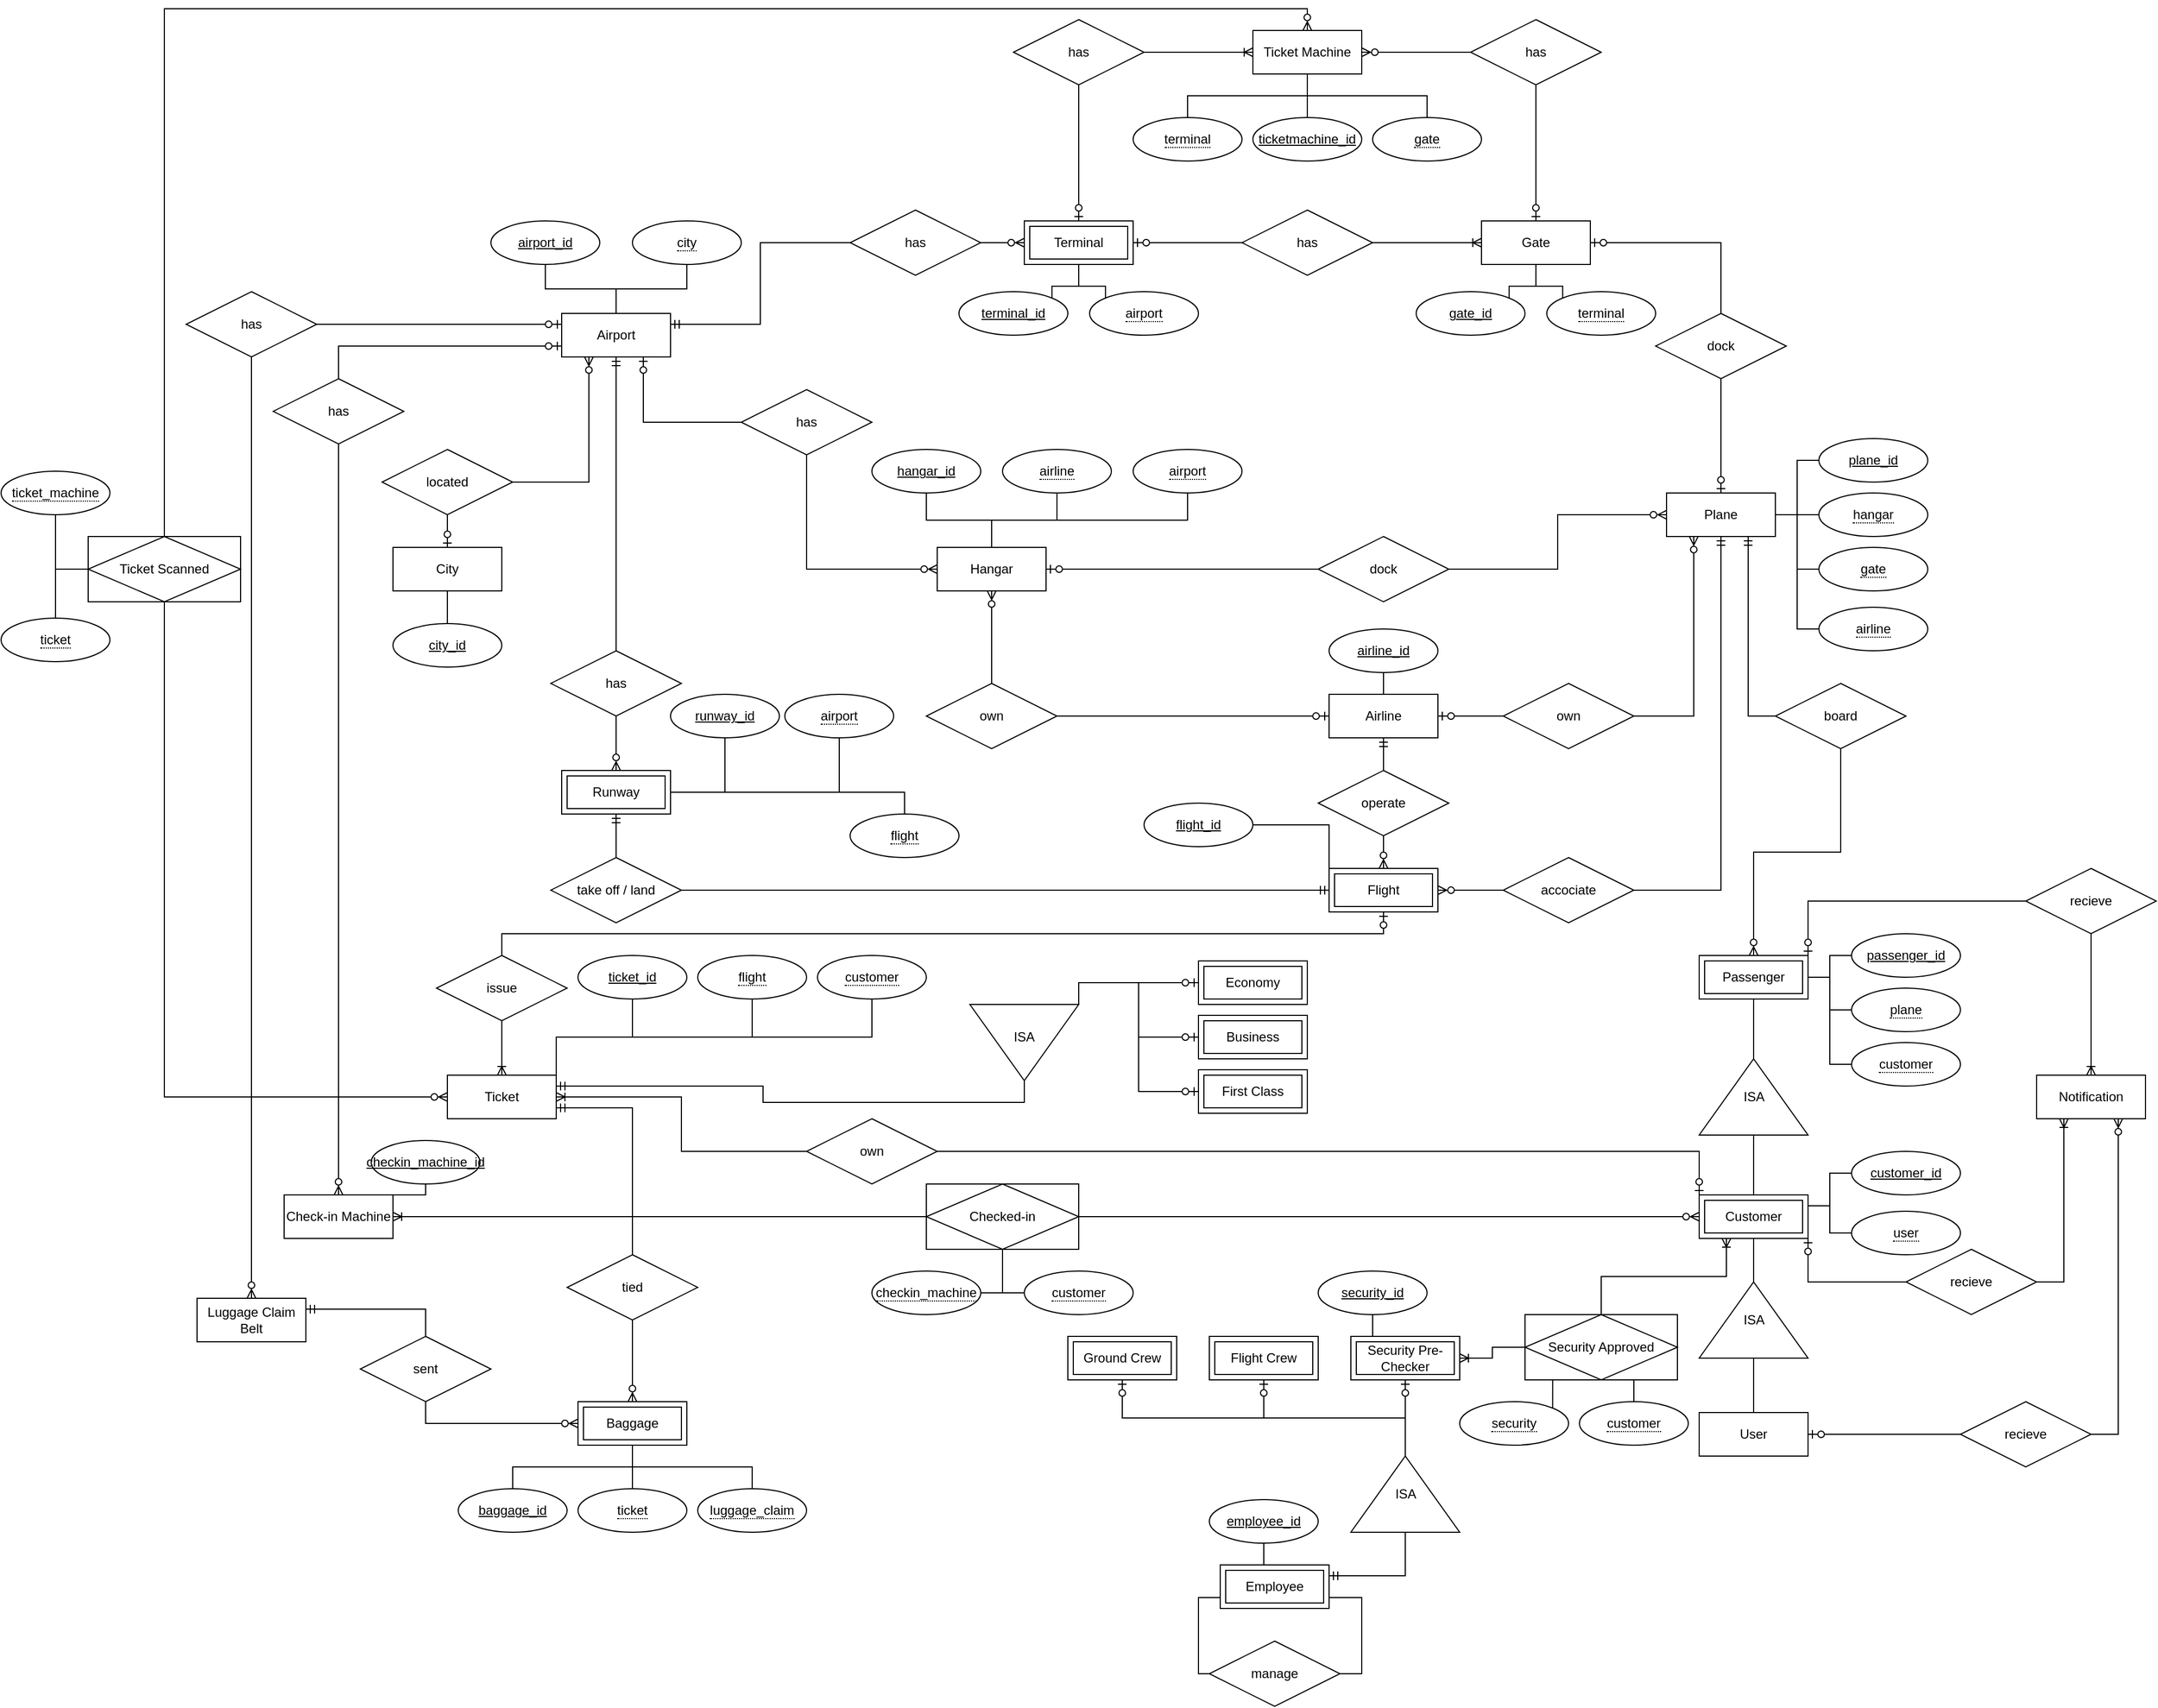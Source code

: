 <mxfile version="24.7.8">
  <diagram name="Page-1" id="kOesoYAD39B32XZ6X8mA">
    <mxGraphModel dx="2250" dy="892" grid="1" gridSize="10" guides="1" tooltips="1" connect="1" arrows="1" fold="1" page="1" pageScale="1" pageWidth="850" pageHeight="1100" math="0" shadow="0">
      <root>
        <mxCell id="0" />
        <mxCell id="1" parent="0" />
        <mxCell id="DzdwVPKW61eDhLBlSxj8-23" style="edgeStyle=orthogonalEdgeStyle;rounded=0;orthogonalLoop=1;jettySize=auto;html=1;exitX=0.5;exitY=0;exitDx=0;exitDy=0;entryX=0.5;entryY=1;entryDx=0;entryDy=0;endArrow=none;endFill=0;" parent="1" source="DzdwVPKW61eDhLBlSxj8-2" target="DzdwVPKW61eDhLBlSxj8-22" edge="1">
          <mxGeometry relative="1" as="geometry" />
        </mxCell>
        <mxCell id="DzdwVPKW61eDhLBlSxj8-50" style="edgeStyle=orthogonalEdgeStyle;rounded=0;orthogonalLoop=1;jettySize=auto;html=1;exitX=0.5;exitY=0;exitDx=0;exitDy=0;entryX=0.5;entryY=1;entryDx=0;entryDy=0;endArrow=none;endFill=0;" parent="1" source="DzdwVPKW61eDhLBlSxj8-2" target="DzdwVPKW61eDhLBlSxj8-49" edge="1">
          <mxGeometry relative="1" as="geometry" />
        </mxCell>
        <mxCell id="DzdwVPKW61eDhLBlSxj8-2" value="Airport" style="whiteSpace=wrap;html=1;align=center;" parent="1" vertex="1">
          <mxGeometry x="375" y="530" width="100" height="40" as="geometry" />
        </mxCell>
        <mxCell id="DzdwVPKW61eDhLBlSxj8-8" style="edgeStyle=orthogonalEdgeStyle;rounded=0;orthogonalLoop=1;jettySize=auto;html=1;exitX=0.5;exitY=1;exitDx=0;exitDy=0;entryX=0.5;entryY=0;entryDx=0;entryDy=0;endArrow=ERzeroToOne;endFill=0;" parent="1" source="DzdwVPKW61eDhLBlSxj8-5" target="DzdwVPKW61eDhLBlSxj8-6" edge="1">
          <mxGeometry relative="1" as="geometry" />
        </mxCell>
        <mxCell id="DzdwVPKW61eDhLBlSxj8-9" style="edgeStyle=orthogonalEdgeStyle;rounded=0;orthogonalLoop=1;jettySize=auto;html=1;exitX=1;exitY=0.5;exitDx=0;exitDy=0;entryX=0.25;entryY=1;entryDx=0;entryDy=0;endArrow=ERzeroToMany;endFill=0;" parent="1" source="DzdwVPKW61eDhLBlSxj8-5" target="DzdwVPKW61eDhLBlSxj8-2" edge="1">
          <mxGeometry relative="1" as="geometry" />
        </mxCell>
        <mxCell id="DzdwVPKW61eDhLBlSxj8-5" value="located" style="shape=rhombus;perimeter=rhombusPerimeter;whiteSpace=wrap;html=1;align=center;" parent="1" vertex="1">
          <mxGeometry x="210" y="655" width="120" height="60" as="geometry" />
        </mxCell>
        <mxCell id="DzdwVPKW61eDhLBlSxj8-6" value="City" style="whiteSpace=wrap;html=1;align=center;" parent="1" vertex="1">
          <mxGeometry x="220" y="745" width="100" height="40" as="geometry" />
        </mxCell>
        <mxCell id="DzdwVPKW61eDhLBlSxj8-12" style="edgeStyle=orthogonalEdgeStyle;rounded=0;orthogonalLoop=1;jettySize=auto;html=1;exitX=0;exitY=0.5;exitDx=0;exitDy=0;entryX=1;entryY=0.25;entryDx=0;entryDy=0;endArrow=ERmandOne;endFill=0;" parent="1" source="DzdwVPKW61eDhLBlSxj8-10" target="DzdwVPKW61eDhLBlSxj8-2" edge="1">
          <mxGeometry relative="1" as="geometry" />
        </mxCell>
        <mxCell id="DzdwVPKW61eDhLBlSxj8-13" style="edgeStyle=orthogonalEdgeStyle;rounded=0;orthogonalLoop=1;jettySize=auto;html=1;exitX=1;exitY=0.5;exitDx=0;exitDy=0;entryX=0;entryY=0.5;entryDx=0;entryDy=0;endArrow=ERzeroToMany;endFill=0;" parent="1" source="DzdwVPKW61eDhLBlSxj8-10" target="DzdwVPKW61eDhLBlSxj8-11" edge="1">
          <mxGeometry relative="1" as="geometry" />
        </mxCell>
        <mxCell id="DzdwVPKW61eDhLBlSxj8-10" value="has" style="shape=rhombus;perimeter=rhombusPerimeter;whiteSpace=wrap;html=1;align=center;" parent="1" vertex="1">
          <mxGeometry x="640" y="435" width="120" height="60" as="geometry" />
        </mxCell>
        <mxCell id="DzdwVPKW61eDhLBlSxj8-19" style="edgeStyle=orthogonalEdgeStyle;rounded=0;orthogonalLoop=1;jettySize=auto;html=1;exitX=0.5;exitY=1;exitDx=0;exitDy=0;entryX=1;entryY=1;entryDx=0;entryDy=0;endArrow=none;endFill=0;" parent="1" source="DzdwVPKW61eDhLBlSxj8-11" target="DzdwVPKW61eDhLBlSxj8-21" edge="1">
          <mxGeometry relative="1" as="geometry">
            <mxPoint x="825.355" y="419.142" as="targetPoint" />
          </mxGeometry>
        </mxCell>
        <mxCell id="DzdwVPKW61eDhLBlSxj8-20" style="edgeStyle=orthogonalEdgeStyle;rounded=0;orthogonalLoop=1;jettySize=auto;html=1;exitX=0.5;exitY=1;exitDx=0;exitDy=0;entryX=0;entryY=1;entryDx=0;entryDy=0;endArrow=none;endFill=0;" parent="1" source="DzdwVPKW61eDhLBlSxj8-11" target="DzdwVPKW61eDhLBlSxj8-14" edge="1">
          <mxGeometry relative="1" as="geometry" />
        </mxCell>
        <mxCell id="DzdwVPKW61eDhLBlSxj8-11" value="Terminal" style="shape=ext;margin=3;double=1;whiteSpace=wrap;html=1;align=center;" parent="1" vertex="1">
          <mxGeometry x="800" y="445" width="100" height="40" as="geometry" />
        </mxCell>
        <mxCell id="DzdwVPKW61eDhLBlSxj8-14" value="&lt;span style=&quot;border-bottom: 1px dotted&quot;&gt;airport&lt;/span&gt;" style="ellipse;whiteSpace=wrap;html=1;align=center;" parent="1" vertex="1">
          <mxGeometry x="860" y="510" width="100" height="40" as="geometry" />
        </mxCell>
        <mxCell id="DzdwVPKW61eDhLBlSxj8-21" value="terminal_id" style="ellipse;whiteSpace=wrap;html=1;align=center;fontStyle=4;" parent="1" vertex="1">
          <mxGeometry x="740" y="510" width="100" height="40" as="geometry" />
        </mxCell>
        <mxCell id="DzdwVPKW61eDhLBlSxj8-22" value="airport_id" style="ellipse;whiteSpace=wrap;html=1;align=center;fontStyle=4;" parent="1" vertex="1">
          <mxGeometry x="310" y="445" width="100" height="40" as="geometry" />
        </mxCell>
        <mxCell id="DzdwVPKW61eDhLBlSxj8-26" style="edgeStyle=orthogonalEdgeStyle;rounded=0;orthogonalLoop=1;jettySize=auto;html=1;exitX=0.5;exitY=1;exitDx=0;exitDy=0;entryX=0;entryY=0.5;entryDx=0;entryDy=0;endArrow=ERzeroToMany;endFill=0;" parent="1" source="DzdwVPKW61eDhLBlSxj8-24" target="DzdwVPKW61eDhLBlSxj8-25" edge="1">
          <mxGeometry relative="1" as="geometry" />
        </mxCell>
        <mxCell id="DzdwVPKW61eDhLBlSxj8-27" style="edgeStyle=orthogonalEdgeStyle;rounded=0;orthogonalLoop=1;jettySize=auto;html=1;exitX=0;exitY=0.5;exitDx=0;exitDy=0;entryX=0.75;entryY=1;entryDx=0;entryDy=0;endArrow=ERzeroToOne;endFill=0;" parent="1" source="DzdwVPKW61eDhLBlSxj8-24" target="DzdwVPKW61eDhLBlSxj8-2" edge="1">
          <mxGeometry relative="1" as="geometry" />
        </mxCell>
        <mxCell id="DzdwVPKW61eDhLBlSxj8-24" value="has" style="shape=rhombus;perimeter=rhombusPerimeter;whiteSpace=wrap;html=1;align=center;" parent="1" vertex="1">
          <mxGeometry x="540" y="600" width="120" height="60" as="geometry" />
        </mxCell>
        <mxCell id="DzdwVPKW61eDhLBlSxj8-106" style="edgeStyle=orthogonalEdgeStyle;rounded=0;orthogonalLoop=1;jettySize=auto;html=1;exitX=0.5;exitY=0;exitDx=0;exitDy=0;entryX=0.5;entryY=1;entryDx=0;entryDy=0;endArrow=none;endFill=0;" parent="1" source="DzdwVPKW61eDhLBlSxj8-25" target="DzdwVPKW61eDhLBlSxj8-105" edge="1">
          <mxGeometry relative="1" as="geometry" />
        </mxCell>
        <mxCell id="DzdwVPKW61eDhLBlSxj8-107" style="edgeStyle=orthogonalEdgeStyle;rounded=0;orthogonalLoop=1;jettySize=auto;html=1;exitX=0.5;exitY=0;exitDx=0;exitDy=0;entryX=0.5;entryY=1;entryDx=0;entryDy=0;endArrow=none;endFill=0;" parent="1" source="DzdwVPKW61eDhLBlSxj8-25" target="DzdwVPKW61eDhLBlSxj8-104" edge="1">
          <mxGeometry relative="1" as="geometry" />
        </mxCell>
        <mxCell id="DzdwVPKW61eDhLBlSxj8-115" style="edgeStyle=orthogonalEdgeStyle;rounded=0;orthogonalLoop=1;jettySize=auto;html=1;exitX=0.5;exitY=0;exitDx=0;exitDy=0;entryX=0.5;entryY=1;entryDx=0;entryDy=0;endArrow=none;endFill=0;" parent="1" source="DzdwVPKW61eDhLBlSxj8-25" target="DzdwVPKW61eDhLBlSxj8-114" edge="1">
          <mxGeometry relative="1" as="geometry" />
        </mxCell>
        <mxCell id="DzdwVPKW61eDhLBlSxj8-25" value="Hangar" style="whiteSpace=wrap;html=1;align=center;" parent="1" vertex="1">
          <mxGeometry x="720" y="745" width="100" height="40" as="geometry" />
        </mxCell>
        <mxCell id="DzdwVPKW61eDhLBlSxj8-31" style="edgeStyle=orthogonalEdgeStyle;rounded=0;orthogonalLoop=1;jettySize=auto;html=1;exitX=0.5;exitY=0;exitDx=0;exitDy=0;entryX=0.5;entryY=1;entryDx=0;entryDy=0;endArrow=ERmandOne;endFill=0;" parent="1" source="DzdwVPKW61eDhLBlSxj8-28" target="DzdwVPKW61eDhLBlSxj8-2" edge="1">
          <mxGeometry relative="1" as="geometry" />
        </mxCell>
        <mxCell id="DzdwVPKW61eDhLBlSxj8-32" style="edgeStyle=orthogonalEdgeStyle;rounded=0;orthogonalLoop=1;jettySize=auto;html=1;exitX=0.5;exitY=1;exitDx=0;exitDy=0;entryX=0.5;entryY=0;entryDx=0;entryDy=0;endArrow=ERzeroToMany;endFill=0;" parent="1" source="DzdwVPKW61eDhLBlSxj8-28" target="DzdwVPKW61eDhLBlSxj8-30" edge="1">
          <mxGeometry relative="1" as="geometry" />
        </mxCell>
        <mxCell id="DzdwVPKW61eDhLBlSxj8-28" value="has" style="shape=rhombus;perimeter=rhombusPerimeter;whiteSpace=wrap;html=1;align=center;" parent="1" vertex="1">
          <mxGeometry x="365" y="840" width="120" height="60" as="geometry" />
        </mxCell>
        <mxCell id="DzdwVPKW61eDhLBlSxj8-34" style="edgeStyle=orthogonalEdgeStyle;rounded=0;orthogonalLoop=1;jettySize=auto;html=1;exitX=1;exitY=0.5;exitDx=0;exitDy=0;entryX=0.5;entryY=1;entryDx=0;entryDy=0;endArrow=none;endFill=0;" parent="1" source="DzdwVPKW61eDhLBlSxj8-30" target="DzdwVPKW61eDhLBlSxj8-35" edge="1">
          <mxGeometry relative="1" as="geometry" />
        </mxCell>
        <mxCell id="DzdwVPKW61eDhLBlSxj8-36" style="edgeStyle=orthogonalEdgeStyle;rounded=0;orthogonalLoop=1;jettySize=auto;html=1;exitX=1;exitY=0.5;exitDx=0;exitDy=0;entryX=0.5;entryY=1;entryDx=0;entryDy=0;endArrow=none;endFill=0;" parent="1" source="DzdwVPKW61eDhLBlSxj8-30" target="DzdwVPKW61eDhLBlSxj8-33" edge="1">
          <mxGeometry relative="1" as="geometry" />
        </mxCell>
        <mxCell id="DzdwVPKW61eDhLBlSxj8-128" style="edgeStyle=orthogonalEdgeStyle;rounded=0;orthogonalLoop=1;jettySize=auto;html=1;exitX=1;exitY=0.5;exitDx=0;exitDy=0;entryX=0.5;entryY=0;entryDx=0;entryDy=0;endArrow=none;endFill=0;" parent="1" source="DzdwVPKW61eDhLBlSxj8-30" target="DzdwVPKW61eDhLBlSxj8-127" edge="1">
          <mxGeometry relative="1" as="geometry" />
        </mxCell>
        <mxCell id="DzdwVPKW61eDhLBlSxj8-30" value="Runway" style="shape=ext;margin=3;double=1;whiteSpace=wrap;html=1;align=center;" parent="1" vertex="1">
          <mxGeometry x="375" y="950" width="100" height="40" as="geometry" />
        </mxCell>
        <mxCell id="DzdwVPKW61eDhLBlSxj8-33" value="&lt;span style=&quot;border-bottom: 1px dotted&quot;&gt;airport&lt;/span&gt;" style="ellipse;whiteSpace=wrap;html=1;align=center;" parent="1" vertex="1">
          <mxGeometry x="580" y="880" width="100" height="40" as="geometry" />
        </mxCell>
        <mxCell id="DzdwVPKW61eDhLBlSxj8-35" value="runway_id" style="ellipse;whiteSpace=wrap;html=1;align=center;fontStyle=4;" parent="1" vertex="1">
          <mxGeometry x="475" y="880" width="100" height="40" as="geometry" />
        </mxCell>
        <mxCell id="DzdwVPKW61eDhLBlSxj8-39" style="edgeStyle=orthogonalEdgeStyle;rounded=0;orthogonalLoop=1;jettySize=auto;html=1;exitX=0.5;exitY=1;exitDx=0;exitDy=0;entryX=0.5;entryY=0;entryDx=0;entryDy=0;endArrow=ERzeroToMany;endFill=0;" parent="1" source="DzdwVPKW61eDhLBlSxj8-37" target="DzdwVPKW61eDhLBlSxj8-38" edge="1">
          <mxGeometry relative="1" as="geometry" />
        </mxCell>
        <mxCell id="DzdwVPKW61eDhLBlSxj8-40" style="edgeStyle=orthogonalEdgeStyle;rounded=0;orthogonalLoop=1;jettySize=auto;html=1;exitX=1;exitY=0.5;exitDx=0;exitDy=0;endArrow=ERzeroToOne;endFill=0;entryX=0;entryY=0.25;entryDx=0;entryDy=0;" parent="1" source="DzdwVPKW61eDhLBlSxj8-37" target="DzdwVPKW61eDhLBlSxj8-2" edge="1">
          <mxGeometry relative="1" as="geometry">
            <mxPoint x="375" y="550" as="targetPoint" />
          </mxGeometry>
        </mxCell>
        <mxCell id="DzdwVPKW61eDhLBlSxj8-37" value="has" style="shape=rhombus;perimeter=rhombusPerimeter;whiteSpace=wrap;html=1;align=center;" parent="1" vertex="1">
          <mxGeometry x="30" y="510" width="120" height="60" as="geometry" />
        </mxCell>
        <mxCell id="DzdwVPKW61eDhLBlSxj8-38" value="Luggage Claim Belt" style="whiteSpace=wrap;html=1;align=center;" parent="1" vertex="1">
          <mxGeometry x="40" y="1435" width="100" height="40" as="geometry" />
        </mxCell>
        <mxCell id="DzdwVPKW61eDhLBlSxj8-41" style="edgeStyle=orthogonalEdgeStyle;rounded=0;orthogonalLoop=1;jettySize=auto;html=1;exitX=0.5;exitY=1;exitDx=0;exitDy=0;entryX=0.5;entryY=0;entryDx=0;entryDy=0;endArrow=ERzeroToMany;endFill=0;" parent="1" source="DzdwVPKW61eDhLBlSxj8-42" target="DzdwVPKW61eDhLBlSxj8-43" edge="1">
          <mxGeometry relative="1" as="geometry" />
        </mxCell>
        <mxCell id="DzdwVPKW61eDhLBlSxj8-45" style="edgeStyle=orthogonalEdgeStyle;rounded=0;orthogonalLoop=1;jettySize=auto;html=1;exitX=0.5;exitY=0;exitDx=0;exitDy=0;entryX=0;entryY=0.75;entryDx=0;entryDy=0;endArrow=ERzeroToOne;endFill=0;" parent="1" source="DzdwVPKW61eDhLBlSxj8-42" target="DzdwVPKW61eDhLBlSxj8-2" edge="1">
          <mxGeometry relative="1" as="geometry" />
        </mxCell>
        <mxCell id="DzdwVPKW61eDhLBlSxj8-42" value="has" style="shape=rhombus;perimeter=rhombusPerimeter;whiteSpace=wrap;html=1;align=center;" parent="1" vertex="1">
          <mxGeometry x="110" y="590" width="120" height="60" as="geometry" />
        </mxCell>
        <mxCell id="JigiFPAdXV7mOYjsng4S-56" style="edgeStyle=orthogonalEdgeStyle;rounded=0;orthogonalLoop=1;jettySize=auto;html=1;exitX=1;exitY=0;exitDx=0;exitDy=0;entryX=0.5;entryY=1;entryDx=0;entryDy=0;endArrow=none;endFill=0;" edge="1" parent="1" source="DzdwVPKW61eDhLBlSxj8-43" target="JigiFPAdXV7mOYjsng4S-55">
          <mxGeometry relative="1" as="geometry" />
        </mxCell>
        <mxCell id="DzdwVPKW61eDhLBlSxj8-43" value="Check-in Machine" style="whiteSpace=wrap;html=1;align=center;" parent="1" vertex="1">
          <mxGeometry x="120" y="1340" width="100" height="40" as="geometry" />
        </mxCell>
        <mxCell id="DzdwVPKW61eDhLBlSxj8-48" style="edgeStyle=orthogonalEdgeStyle;rounded=0;orthogonalLoop=1;jettySize=auto;html=1;exitX=0.5;exitY=0;exitDx=0;exitDy=0;entryX=0.5;entryY=1;entryDx=0;entryDy=0;endArrow=none;endFill=0;" parent="1" source="DzdwVPKW61eDhLBlSxj8-47" target="DzdwVPKW61eDhLBlSxj8-6" edge="1">
          <mxGeometry relative="1" as="geometry" />
        </mxCell>
        <mxCell id="DzdwVPKW61eDhLBlSxj8-47" value="city_id" style="ellipse;whiteSpace=wrap;html=1;align=center;fontStyle=4;" parent="1" vertex="1">
          <mxGeometry x="220" y="815" width="100" height="40" as="geometry" />
        </mxCell>
        <mxCell id="DzdwVPKW61eDhLBlSxj8-49" value="&lt;span style=&quot;border-bottom: 1px dotted&quot;&gt;city&lt;/span&gt;" style="ellipse;whiteSpace=wrap;html=1;align=center;" parent="1" vertex="1">
          <mxGeometry x="440" y="445" width="100" height="40" as="geometry" />
        </mxCell>
        <mxCell id="DzdwVPKW61eDhLBlSxj8-54" style="edgeStyle=orthogonalEdgeStyle;rounded=0;orthogonalLoop=1;jettySize=auto;html=1;exitX=0;exitY=0.5;exitDx=0;exitDy=0;entryX=1;entryY=0.5;entryDx=0;entryDy=0;endArrow=ERzeroToOne;endFill=0;" parent="1" source="DzdwVPKW61eDhLBlSxj8-51" target="DzdwVPKW61eDhLBlSxj8-11" edge="1">
          <mxGeometry relative="1" as="geometry" />
        </mxCell>
        <mxCell id="DzdwVPKW61eDhLBlSxj8-55" style="edgeStyle=orthogonalEdgeStyle;rounded=0;orthogonalLoop=1;jettySize=auto;html=1;exitX=1;exitY=0.5;exitDx=0;exitDy=0;entryX=0;entryY=0.5;entryDx=0;entryDy=0;endArrow=ERoneToMany;endFill=0;" parent="1" source="DzdwVPKW61eDhLBlSxj8-51" target="DzdwVPKW61eDhLBlSxj8-53" edge="1">
          <mxGeometry relative="1" as="geometry" />
        </mxCell>
        <mxCell id="DzdwVPKW61eDhLBlSxj8-51" value="has" style="shape=rhombus;perimeter=rhombusPerimeter;whiteSpace=wrap;html=1;align=center;" parent="1" vertex="1">
          <mxGeometry x="1000" y="435" width="120" height="60" as="geometry" />
        </mxCell>
        <mxCell id="DzdwVPKW61eDhLBlSxj8-57" style="edgeStyle=orthogonalEdgeStyle;rounded=0;orthogonalLoop=1;jettySize=auto;html=1;exitX=0.5;exitY=1;exitDx=0;exitDy=0;entryX=1;entryY=1;entryDx=0;entryDy=0;endArrow=none;endFill=0;" parent="1" source="DzdwVPKW61eDhLBlSxj8-53" target="DzdwVPKW61eDhLBlSxj8-56" edge="1">
          <mxGeometry relative="1" as="geometry" />
        </mxCell>
        <mxCell id="DzdwVPKW61eDhLBlSxj8-60" style="edgeStyle=orthogonalEdgeStyle;rounded=0;orthogonalLoop=1;jettySize=auto;html=1;exitX=0.5;exitY=1;exitDx=0;exitDy=0;entryX=0;entryY=1;entryDx=0;entryDy=0;endArrow=none;endFill=0;" parent="1" source="DzdwVPKW61eDhLBlSxj8-53" target="DzdwVPKW61eDhLBlSxj8-58" edge="1">
          <mxGeometry relative="1" as="geometry" />
        </mxCell>
        <mxCell id="DzdwVPKW61eDhLBlSxj8-53" value="Gate" style="whiteSpace=wrap;html=1;align=center;" parent="1" vertex="1">
          <mxGeometry x="1220" y="445" width="100" height="40" as="geometry" />
        </mxCell>
        <mxCell id="DzdwVPKW61eDhLBlSxj8-56" value="gate_id" style="ellipse;whiteSpace=wrap;html=1;align=center;fontStyle=4;" parent="1" vertex="1">
          <mxGeometry x="1160" y="510" width="100" height="40" as="geometry" />
        </mxCell>
        <mxCell id="DzdwVPKW61eDhLBlSxj8-58" value="&lt;span style=&quot;border-bottom: 1px dotted&quot;&gt;terminal&lt;/span&gt;" style="ellipse;whiteSpace=wrap;html=1;align=center;" parent="1" vertex="1">
          <mxGeometry x="1280" y="510" width="100" height="40" as="geometry" />
        </mxCell>
        <mxCell id="DzdwVPKW61eDhLBlSxj8-71" style="edgeStyle=orthogonalEdgeStyle;rounded=0;orthogonalLoop=1;jettySize=auto;html=1;exitX=0.5;exitY=1;exitDx=0;exitDy=0;entryX=0.5;entryY=0;entryDx=0;entryDy=0;endArrow=none;endFill=0;" parent="1" source="DzdwVPKW61eDhLBlSxj8-61" target="DzdwVPKW61eDhLBlSxj8-69" edge="1">
          <mxGeometry relative="1" as="geometry" />
        </mxCell>
        <mxCell id="DzdwVPKW61eDhLBlSxj8-72" style="edgeStyle=orthogonalEdgeStyle;rounded=0;orthogonalLoop=1;jettySize=auto;html=1;exitX=0.5;exitY=1;exitDx=0;exitDy=0;entryX=0.5;entryY=0;entryDx=0;entryDy=0;endArrow=none;endFill=0;" parent="1" source="DzdwVPKW61eDhLBlSxj8-61" target="DzdwVPKW61eDhLBlSxj8-68" edge="1">
          <mxGeometry relative="1" as="geometry" />
        </mxCell>
        <mxCell id="DzdwVPKW61eDhLBlSxj8-73" style="edgeStyle=orthogonalEdgeStyle;rounded=0;orthogonalLoop=1;jettySize=auto;html=1;exitX=0.5;exitY=1;exitDx=0;exitDy=0;entryX=0.5;entryY=0;entryDx=0;entryDy=0;endArrow=none;endFill=0;" parent="1" source="DzdwVPKW61eDhLBlSxj8-61" target="DzdwVPKW61eDhLBlSxj8-70" edge="1">
          <mxGeometry relative="1" as="geometry" />
        </mxCell>
        <mxCell id="DzdwVPKW61eDhLBlSxj8-61" value="Ticket Machine" style="whiteSpace=wrap;html=1;align=center;" parent="1" vertex="1">
          <mxGeometry x="1010" y="270" width="100" height="40" as="geometry" />
        </mxCell>
        <mxCell id="DzdwVPKW61eDhLBlSxj8-64" style="edgeStyle=orthogonalEdgeStyle;rounded=0;orthogonalLoop=1;jettySize=auto;html=1;exitX=1;exitY=0.5;exitDx=0;exitDy=0;entryX=0;entryY=0.5;entryDx=0;entryDy=0;endArrow=ERoneToMany;endFill=0;" parent="1" source="DzdwVPKW61eDhLBlSxj8-62" target="DzdwVPKW61eDhLBlSxj8-61" edge="1">
          <mxGeometry relative="1" as="geometry" />
        </mxCell>
        <mxCell id="DzdwVPKW61eDhLBlSxj8-65" style="edgeStyle=orthogonalEdgeStyle;rounded=0;orthogonalLoop=1;jettySize=auto;html=1;exitX=0.5;exitY=1;exitDx=0;exitDy=0;entryX=0.5;entryY=0;entryDx=0;entryDy=0;endArrow=ERzeroToOne;endFill=0;" parent="1" source="DzdwVPKW61eDhLBlSxj8-62" target="DzdwVPKW61eDhLBlSxj8-11" edge="1">
          <mxGeometry relative="1" as="geometry" />
        </mxCell>
        <mxCell id="DzdwVPKW61eDhLBlSxj8-62" value="has" style="shape=rhombus;perimeter=rhombusPerimeter;whiteSpace=wrap;html=1;align=center;" parent="1" vertex="1">
          <mxGeometry x="790" y="260" width="120" height="60" as="geometry" />
        </mxCell>
        <mxCell id="DzdwVPKW61eDhLBlSxj8-66" style="edgeStyle=orthogonalEdgeStyle;rounded=0;orthogonalLoop=1;jettySize=auto;html=1;exitX=0.5;exitY=1;exitDx=0;exitDy=0;entryX=0.5;entryY=0;entryDx=0;entryDy=0;endArrow=ERzeroToOne;endFill=0;" parent="1" source="DzdwVPKW61eDhLBlSxj8-63" target="DzdwVPKW61eDhLBlSxj8-53" edge="1">
          <mxGeometry relative="1" as="geometry" />
        </mxCell>
        <mxCell id="DzdwVPKW61eDhLBlSxj8-67" style="edgeStyle=orthogonalEdgeStyle;rounded=0;orthogonalLoop=1;jettySize=auto;html=1;exitX=0;exitY=0.5;exitDx=0;exitDy=0;entryX=1;entryY=0.5;entryDx=0;entryDy=0;endArrow=ERzeroToMany;endFill=0;" parent="1" source="DzdwVPKW61eDhLBlSxj8-63" target="DzdwVPKW61eDhLBlSxj8-61" edge="1">
          <mxGeometry relative="1" as="geometry" />
        </mxCell>
        <mxCell id="DzdwVPKW61eDhLBlSxj8-63" value="has" style="shape=rhombus;perimeter=rhombusPerimeter;whiteSpace=wrap;html=1;align=center;" parent="1" vertex="1">
          <mxGeometry x="1210" y="260" width="120" height="60" as="geometry" />
        </mxCell>
        <mxCell id="DzdwVPKW61eDhLBlSxj8-68" value="ticketmachine_id" style="ellipse;whiteSpace=wrap;html=1;align=center;fontStyle=4;" parent="1" vertex="1">
          <mxGeometry x="1010" y="350" width="100" height="40" as="geometry" />
        </mxCell>
        <mxCell id="DzdwVPKW61eDhLBlSxj8-69" value="&lt;span style=&quot;border-bottom: 1px dotted&quot;&gt;terminal&lt;/span&gt;" style="ellipse;whiteSpace=wrap;html=1;align=center;" parent="1" vertex="1">
          <mxGeometry x="900" y="350" width="100" height="40" as="geometry" />
        </mxCell>
        <mxCell id="DzdwVPKW61eDhLBlSxj8-70" value="&lt;span style=&quot;border-bottom: 1px dotted&quot;&gt;gate&lt;/span&gt;" style="ellipse;whiteSpace=wrap;html=1;align=center;" parent="1" vertex="1">
          <mxGeometry x="1120" y="350" width="100" height="40" as="geometry" />
        </mxCell>
        <mxCell id="DzdwVPKW61eDhLBlSxj8-76" style="edgeStyle=orthogonalEdgeStyle;rounded=0;orthogonalLoop=1;jettySize=auto;html=1;exitX=0.5;exitY=0;exitDx=0;exitDy=0;entryX=1;entryY=0.5;entryDx=0;entryDy=0;endArrow=ERzeroToOne;endFill=0;" parent="1" source="DzdwVPKW61eDhLBlSxj8-74" target="DzdwVPKW61eDhLBlSxj8-53" edge="1">
          <mxGeometry relative="1" as="geometry" />
        </mxCell>
        <mxCell id="DzdwVPKW61eDhLBlSxj8-77" style="edgeStyle=orthogonalEdgeStyle;rounded=0;orthogonalLoop=1;jettySize=auto;html=1;exitX=0.5;exitY=1;exitDx=0;exitDy=0;entryX=0.5;entryY=0;entryDx=0;entryDy=0;endArrow=ERzeroToOne;endFill=0;" parent="1" source="DzdwVPKW61eDhLBlSxj8-74" target="DzdwVPKW61eDhLBlSxj8-75" edge="1">
          <mxGeometry relative="1" as="geometry" />
        </mxCell>
        <mxCell id="DzdwVPKW61eDhLBlSxj8-74" value="dock" style="shape=rhombus;perimeter=rhombusPerimeter;whiteSpace=wrap;html=1;align=center;" parent="1" vertex="1">
          <mxGeometry x="1380" y="530" width="120" height="60" as="geometry" />
        </mxCell>
        <mxCell id="DzdwVPKW61eDhLBlSxj8-85" style="edgeStyle=orthogonalEdgeStyle;rounded=0;orthogonalLoop=1;jettySize=auto;html=1;exitX=1;exitY=0.5;exitDx=0;exitDy=0;entryX=0;entryY=0.5;entryDx=0;entryDy=0;endArrow=none;endFill=0;" parent="1" source="DzdwVPKW61eDhLBlSxj8-75" target="DzdwVPKW61eDhLBlSxj8-83" edge="1">
          <mxGeometry relative="1" as="geometry" />
        </mxCell>
        <mxCell id="DzdwVPKW61eDhLBlSxj8-86" style="edgeStyle=orthogonalEdgeStyle;rounded=0;orthogonalLoop=1;jettySize=auto;html=1;exitX=1;exitY=0.5;exitDx=0;exitDy=0;entryX=0;entryY=0.5;entryDx=0;entryDy=0;endArrow=none;endFill=0;" parent="1" source="DzdwVPKW61eDhLBlSxj8-75" target="DzdwVPKW61eDhLBlSxj8-82" edge="1">
          <mxGeometry relative="1" as="geometry" />
        </mxCell>
        <mxCell id="DzdwVPKW61eDhLBlSxj8-87" style="edgeStyle=orthogonalEdgeStyle;rounded=0;orthogonalLoop=1;jettySize=auto;html=1;exitX=1;exitY=0.5;exitDx=0;exitDy=0;entryX=0;entryY=0.5;entryDx=0;entryDy=0;endArrow=none;endFill=0;" parent="1" source="DzdwVPKW61eDhLBlSxj8-75" target="DzdwVPKW61eDhLBlSxj8-84" edge="1">
          <mxGeometry relative="1" as="geometry" />
        </mxCell>
        <mxCell id="DzdwVPKW61eDhLBlSxj8-113" style="edgeStyle=orthogonalEdgeStyle;rounded=0;orthogonalLoop=1;jettySize=auto;html=1;exitX=1;exitY=0.5;exitDx=0;exitDy=0;entryX=0;entryY=0.5;entryDx=0;entryDy=0;endArrow=none;endFill=0;" parent="1" source="DzdwVPKW61eDhLBlSxj8-75" target="DzdwVPKW61eDhLBlSxj8-112" edge="1">
          <mxGeometry relative="1" as="geometry" />
        </mxCell>
        <mxCell id="DzdwVPKW61eDhLBlSxj8-75" value="Plane" style="whiteSpace=wrap;html=1;align=center;" parent="1" vertex="1">
          <mxGeometry x="1390" y="695" width="100" height="40" as="geometry" />
        </mxCell>
        <mxCell id="DzdwVPKW61eDhLBlSxj8-80" style="edgeStyle=orthogonalEdgeStyle;rounded=0;orthogonalLoop=1;jettySize=auto;html=1;exitX=0;exitY=0.5;exitDx=0;exitDy=0;entryX=1;entryY=0.5;entryDx=0;entryDy=0;endArrow=ERzeroToOne;endFill=0;" parent="1" source="DzdwVPKW61eDhLBlSxj8-79" target="DzdwVPKW61eDhLBlSxj8-25" edge="1">
          <mxGeometry relative="1" as="geometry" />
        </mxCell>
        <mxCell id="DzdwVPKW61eDhLBlSxj8-81" style="edgeStyle=orthogonalEdgeStyle;rounded=0;orthogonalLoop=1;jettySize=auto;html=1;exitX=1;exitY=0.5;exitDx=0;exitDy=0;entryX=0;entryY=0.5;entryDx=0;entryDy=0;endArrow=ERzeroToMany;endFill=0;" parent="1" source="DzdwVPKW61eDhLBlSxj8-79" target="DzdwVPKW61eDhLBlSxj8-75" edge="1">
          <mxGeometry relative="1" as="geometry" />
        </mxCell>
        <mxCell id="DzdwVPKW61eDhLBlSxj8-79" value="dock" style="shape=rhombus;perimeter=rhombusPerimeter;whiteSpace=wrap;html=1;align=center;" parent="1" vertex="1">
          <mxGeometry x="1070" y="735" width="120" height="60" as="geometry" />
        </mxCell>
        <mxCell id="DzdwVPKW61eDhLBlSxj8-82" value="plane_id" style="ellipse;whiteSpace=wrap;html=1;align=center;fontStyle=4;" parent="1" vertex="1">
          <mxGeometry x="1530" y="645" width="100" height="40" as="geometry" />
        </mxCell>
        <mxCell id="DzdwVPKW61eDhLBlSxj8-83" value="&lt;span style=&quot;border-bottom: 1px dotted&quot;&gt;hangar&lt;/span&gt;" style="ellipse;whiteSpace=wrap;html=1;align=center;" parent="1" vertex="1">
          <mxGeometry x="1530" y="695" width="100" height="40" as="geometry" />
        </mxCell>
        <mxCell id="DzdwVPKW61eDhLBlSxj8-84" value="&lt;span style=&quot;border-bottom: 1px dotted&quot;&gt;gate&lt;/span&gt;" style="ellipse;whiteSpace=wrap;html=1;align=center;" parent="1" vertex="1">
          <mxGeometry x="1530" y="745" width="100" height="40" as="geometry" />
        </mxCell>
        <mxCell id="DzdwVPKW61eDhLBlSxj8-111" style="edgeStyle=orthogonalEdgeStyle;rounded=0;orthogonalLoop=1;jettySize=auto;html=1;exitX=0.5;exitY=0;exitDx=0;exitDy=0;entryX=0.5;entryY=1;entryDx=0;entryDy=0;endArrow=none;endFill=0;" parent="1" source="DzdwVPKW61eDhLBlSxj8-88" target="DzdwVPKW61eDhLBlSxj8-108" edge="1">
          <mxGeometry relative="1" as="geometry" />
        </mxCell>
        <mxCell id="DzdwVPKW61eDhLBlSxj8-88" value="Airline" style="whiteSpace=wrap;html=1;align=center;" parent="1" vertex="1">
          <mxGeometry x="1080" y="880" width="100" height="40" as="geometry" />
        </mxCell>
        <mxCell id="DzdwVPKW61eDhLBlSxj8-90" style="edgeStyle=orthogonalEdgeStyle;rounded=0;orthogonalLoop=1;jettySize=auto;html=1;exitX=0;exitY=0.5;exitDx=0;exitDy=0;entryX=1;entryY=0.5;entryDx=0;entryDy=0;endArrow=ERzeroToOne;endFill=0;" parent="1" source="DzdwVPKW61eDhLBlSxj8-89" target="DzdwVPKW61eDhLBlSxj8-88" edge="1">
          <mxGeometry relative="1" as="geometry" />
        </mxCell>
        <mxCell id="DzdwVPKW61eDhLBlSxj8-116" style="edgeStyle=orthogonalEdgeStyle;rounded=0;orthogonalLoop=1;jettySize=auto;html=1;exitX=1;exitY=0.5;exitDx=0;exitDy=0;entryX=0.25;entryY=1;entryDx=0;entryDy=0;endArrow=ERzeroToMany;endFill=0;" parent="1" source="DzdwVPKW61eDhLBlSxj8-89" target="DzdwVPKW61eDhLBlSxj8-75" edge="1">
          <mxGeometry relative="1" as="geometry" />
        </mxCell>
        <mxCell id="DzdwVPKW61eDhLBlSxj8-89" value="own" style="shape=rhombus;perimeter=rhombusPerimeter;whiteSpace=wrap;html=1;align=center;" parent="1" vertex="1">
          <mxGeometry x="1240" y="870" width="120" height="60" as="geometry" />
        </mxCell>
        <mxCell id="DzdwVPKW61eDhLBlSxj8-93" style="edgeStyle=orthogonalEdgeStyle;rounded=0;orthogonalLoop=1;jettySize=auto;html=1;exitX=0.5;exitY=0;exitDx=0;exitDy=0;entryX=0.5;entryY=1;entryDx=0;entryDy=0;endArrow=ERzeroToMany;endFill=0;" parent="1" source="DzdwVPKW61eDhLBlSxj8-92" target="DzdwVPKW61eDhLBlSxj8-25" edge="1">
          <mxGeometry relative="1" as="geometry" />
        </mxCell>
        <mxCell id="DzdwVPKW61eDhLBlSxj8-94" style="edgeStyle=orthogonalEdgeStyle;rounded=0;orthogonalLoop=1;jettySize=auto;html=1;exitX=1;exitY=0.5;exitDx=0;exitDy=0;entryX=0;entryY=0.5;entryDx=0;entryDy=0;endArrow=ERzeroToOne;endFill=0;" parent="1" source="DzdwVPKW61eDhLBlSxj8-92" target="DzdwVPKW61eDhLBlSxj8-88" edge="1">
          <mxGeometry relative="1" as="geometry" />
        </mxCell>
        <mxCell id="DzdwVPKW61eDhLBlSxj8-92" value="own" style="shape=rhombus;perimeter=rhombusPerimeter;whiteSpace=wrap;html=1;align=center;" parent="1" vertex="1">
          <mxGeometry x="710" y="870" width="120" height="60" as="geometry" />
        </mxCell>
        <mxCell id="DzdwVPKW61eDhLBlSxj8-98" style="edgeStyle=orthogonalEdgeStyle;rounded=0;orthogonalLoop=1;jettySize=auto;html=1;exitX=0;exitY=0.5;exitDx=0;exitDy=0;entryX=0.75;entryY=1;entryDx=0;entryDy=0;endArrow=ERmandOne;endFill=0;" parent="1" source="DzdwVPKW61eDhLBlSxj8-95" target="DzdwVPKW61eDhLBlSxj8-75" edge="1">
          <mxGeometry relative="1" as="geometry" />
        </mxCell>
        <mxCell id="DzdwVPKW61eDhLBlSxj8-99" style="edgeStyle=orthogonalEdgeStyle;rounded=0;orthogonalLoop=1;jettySize=auto;html=1;exitX=0.5;exitY=1;exitDx=0;exitDy=0;entryX=0.5;entryY=0;entryDx=0;entryDy=0;endArrow=ERzeroToMany;endFill=0;" parent="1" source="DzdwVPKW61eDhLBlSxj8-95" target="JigiFPAdXV7mOYjsng4S-1" edge="1">
          <mxGeometry relative="1" as="geometry">
            <mxPoint x="1470" y="1125" as="targetPoint" />
          </mxGeometry>
        </mxCell>
        <mxCell id="DzdwVPKW61eDhLBlSxj8-95" value="board" style="shape=rhombus;perimeter=rhombusPerimeter;whiteSpace=wrap;html=1;align=center;" parent="1" vertex="1">
          <mxGeometry x="1490" y="870" width="120" height="60" as="geometry" />
        </mxCell>
        <mxCell id="DzdwVPKW61eDhLBlSxj8-102" style="edgeStyle=orthogonalEdgeStyle;rounded=0;orthogonalLoop=1;jettySize=auto;html=1;exitX=1;exitY=0.5;exitDx=0;exitDy=0;entryX=0;entryY=0.5;entryDx=0;entryDy=0;endArrow=none;endFill=0;" parent="1" source="JigiFPAdXV7mOYjsng4S-1" target="DzdwVPKW61eDhLBlSxj8-100" edge="1">
          <mxGeometry relative="1" as="geometry">
            <mxPoint x="1520" y="1145" as="sourcePoint" />
          </mxGeometry>
        </mxCell>
        <mxCell id="DzdwVPKW61eDhLBlSxj8-103" style="edgeStyle=orthogonalEdgeStyle;rounded=0;orthogonalLoop=1;jettySize=auto;html=1;exitX=1;exitY=0.5;exitDx=0;exitDy=0;entryX=0;entryY=0.5;entryDx=0;entryDy=0;endArrow=none;endFill=0;" parent="1" source="JigiFPAdXV7mOYjsng4S-1" target="DzdwVPKW61eDhLBlSxj8-101" edge="1">
          <mxGeometry relative="1" as="geometry">
            <mxPoint x="1520" y="1145" as="sourcePoint" />
          </mxGeometry>
        </mxCell>
        <mxCell id="DzdwVPKW61eDhLBlSxj8-170" style="edgeStyle=orthogonalEdgeStyle;rounded=0;orthogonalLoop=1;jettySize=auto;html=1;exitX=1;exitY=0.5;exitDx=0;exitDy=0;entryX=0;entryY=0.5;entryDx=0;entryDy=0;endArrow=none;endFill=0;" parent="1" source="JigiFPAdXV7mOYjsng4S-1" target="DzdwVPKW61eDhLBlSxj8-169" edge="1">
          <mxGeometry relative="1" as="geometry">
            <mxPoint x="1520" y="1145" as="sourcePoint" />
          </mxGeometry>
        </mxCell>
        <mxCell id="DzdwVPKW61eDhLBlSxj8-100" value="passenger_id" style="ellipse;whiteSpace=wrap;html=1;align=center;fontStyle=4;" parent="1" vertex="1">
          <mxGeometry x="1560" y="1100" width="100" height="40" as="geometry" />
        </mxCell>
        <mxCell id="DzdwVPKW61eDhLBlSxj8-101" value="&lt;span style=&quot;border-bottom: 1px dotted&quot;&gt;plane&lt;/span&gt;" style="ellipse;whiteSpace=wrap;html=1;align=center;" parent="1" vertex="1">
          <mxGeometry x="1560" y="1150" width="100" height="40" as="geometry" />
        </mxCell>
        <mxCell id="DzdwVPKW61eDhLBlSxj8-104" value="hangar_id" style="ellipse;whiteSpace=wrap;html=1;align=center;fontStyle=4;" parent="1" vertex="1">
          <mxGeometry x="660" y="655" width="100" height="40" as="geometry" />
        </mxCell>
        <mxCell id="DzdwVPKW61eDhLBlSxj8-105" value="&lt;span style=&quot;border-bottom: 1px dotted&quot;&gt;airline&lt;/span&gt;" style="ellipse;whiteSpace=wrap;html=1;align=center;" parent="1" vertex="1">
          <mxGeometry x="780" y="655" width="100" height="40" as="geometry" />
        </mxCell>
        <mxCell id="DzdwVPKW61eDhLBlSxj8-108" value="airline_id" style="ellipse;whiteSpace=wrap;html=1;align=center;fontStyle=4;" parent="1" vertex="1">
          <mxGeometry x="1080" y="820" width="100" height="40" as="geometry" />
        </mxCell>
        <mxCell id="DzdwVPKW61eDhLBlSxj8-112" value="&lt;span style=&quot;border-bottom: 1px dotted&quot;&gt;airline&lt;/span&gt;" style="ellipse;whiteSpace=wrap;html=1;align=center;" parent="1" vertex="1">
          <mxGeometry x="1530" y="800" width="100" height="40" as="geometry" />
        </mxCell>
        <mxCell id="DzdwVPKW61eDhLBlSxj8-114" value="&lt;span style=&quot;border-bottom: 1px dotted&quot;&gt;airport&lt;/span&gt;" style="ellipse;whiteSpace=wrap;html=1;align=center;" parent="1" vertex="1">
          <mxGeometry x="900" y="655" width="100" height="40" as="geometry" />
        </mxCell>
        <mxCell id="DzdwVPKW61eDhLBlSxj8-130" style="edgeStyle=orthogonalEdgeStyle;rounded=0;orthogonalLoop=1;jettySize=auto;html=1;exitX=0;exitY=0;exitDx=0;exitDy=0;entryX=1;entryY=0.5;entryDx=0;entryDy=0;endArrow=none;endFill=0;" parent="1" source="DzdwVPKW61eDhLBlSxj8-117" target="DzdwVPKW61eDhLBlSxj8-129" edge="1">
          <mxGeometry relative="1" as="geometry" />
        </mxCell>
        <mxCell id="DzdwVPKW61eDhLBlSxj8-117" value="Flight" style="shape=ext;margin=3;double=1;whiteSpace=wrap;html=1;align=center;" parent="1" vertex="1">
          <mxGeometry x="1080" y="1040" width="100" height="40" as="geometry" />
        </mxCell>
        <mxCell id="DzdwVPKW61eDhLBlSxj8-119" style="edgeStyle=orthogonalEdgeStyle;rounded=0;orthogonalLoop=1;jettySize=auto;html=1;exitX=0;exitY=0.5;exitDx=0;exitDy=0;entryX=1;entryY=0.5;entryDx=0;entryDy=0;endArrow=ERzeroToMany;endFill=0;" parent="1" source="DzdwVPKW61eDhLBlSxj8-118" target="DzdwVPKW61eDhLBlSxj8-117" edge="1">
          <mxGeometry relative="1" as="geometry" />
        </mxCell>
        <mxCell id="DzdwVPKW61eDhLBlSxj8-120" style="edgeStyle=orthogonalEdgeStyle;rounded=0;orthogonalLoop=1;jettySize=auto;html=1;exitX=1;exitY=0.5;exitDx=0;exitDy=0;entryX=0.5;entryY=1;entryDx=0;entryDy=0;endArrow=ERmandOne;endFill=0;" parent="1" source="DzdwVPKW61eDhLBlSxj8-118" target="DzdwVPKW61eDhLBlSxj8-75" edge="1">
          <mxGeometry relative="1" as="geometry" />
        </mxCell>
        <mxCell id="DzdwVPKW61eDhLBlSxj8-118" value="accociate" style="shape=rhombus;perimeter=rhombusPerimeter;whiteSpace=wrap;html=1;align=center;" parent="1" vertex="1">
          <mxGeometry x="1240" y="1030" width="120" height="60" as="geometry" />
        </mxCell>
        <mxCell id="DzdwVPKW61eDhLBlSxj8-122" style="edgeStyle=orthogonalEdgeStyle;rounded=0;orthogonalLoop=1;jettySize=auto;html=1;exitX=0.5;exitY=0;exitDx=0;exitDy=0;entryX=0.5;entryY=1;entryDx=0;entryDy=0;endArrow=ERmandOne;endFill=0;" parent="1" source="DzdwVPKW61eDhLBlSxj8-121" target="DzdwVPKW61eDhLBlSxj8-88" edge="1">
          <mxGeometry relative="1" as="geometry" />
        </mxCell>
        <mxCell id="DzdwVPKW61eDhLBlSxj8-123" style="edgeStyle=orthogonalEdgeStyle;rounded=0;orthogonalLoop=1;jettySize=auto;html=1;exitX=0.5;exitY=1;exitDx=0;exitDy=0;entryX=0.5;entryY=0;entryDx=0;entryDy=0;endArrow=ERzeroToMany;endFill=0;" parent="1" source="DzdwVPKW61eDhLBlSxj8-121" target="DzdwVPKW61eDhLBlSxj8-117" edge="1">
          <mxGeometry relative="1" as="geometry" />
        </mxCell>
        <mxCell id="DzdwVPKW61eDhLBlSxj8-121" value="operate" style="shape=rhombus;perimeter=rhombusPerimeter;whiteSpace=wrap;html=1;align=center;" parent="1" vertex="1">
          <mxGeometry x="1070" y="950" width="120" height="60" as="geometry" />
        </mxCell>
        <mxCell id="DzdwVPKW61eDhLBlSxj8-125" style="edgeStyle=orthogonalEdgeStyle;rounded=0;orthogonalLoop=1;jettySize=auto;html=1;exitX=0.5;exitY=0;exitDx=0;exitDy=0;entryX=0.5;entryY=1;entryDx=0;entryDy=0;endArrow=ERmandOne;endFill=0;" parent="1" source="DzdwVPKW61eDhLBlSxj8-124" target="DzdwVPKW61eDhLBlSxj8-30" edge="1">
          <mxGeometry relative="1" as="geometry" />
        </mxCell>
        <mxCell id="DzdwVPKW61eDhLBlSxj8-126" style="edgeStyle=orthogonalEdgeStyle;rounded=0;orthogonalLoop=1;jettySize=auto;html=1;exitX=1;exitY=0.5;exitDx=0;exitDy=0;entryX=0;entryY=0.5;entryDx=0;entryDy=0;endArrow=ERmandOne;endFill=0;" parent="1" source="DzdwVPKW61eDhLBlSxj8-124" target="DzdwVPKW61eDhLBlSxj8-117" edge="1">
          <mxGeometry relative="1" as="geometry" />
        </mxCell>
        <mxCell id="DzdwVPKW61eDhLBlSxj8-124" value="take off / land" style="shape=rhombus;perimeter=rhombusPerimeter;whiteSpace=wrap;html=1;align=center;" parent="1" vertex="1">
          <mxGeometry x="365" y="1030" width="120" height="60" as="geometry" />
        </mxCell>
        <mxCell id="DzdwVPKW61eDhLBlSxj8-127" value="&lt;span style=&quot;border-bottom: 1px dotted&quot;&gt;flight&lt;/span&gt;" style="ellipse;whiteSpace=wrap;html=1;align=center;" parent="1" vertex="1">
          <mxGeometry x="640" y="990" width="100" height="40" as="geometry" />
        </mxCell>
        <mxCell id="DzdwVPKW61eDhLBlSxj8-129" value="flight_id" style="ellipse;whiteSpace=wrap;html=1;align=center;fontStyle=4;" parent="1" vertex="1">
          <mxGeometry x="910" y="980" width="100" height="40" as="geometry" />
        </mxCell>
        <mxCell id="DzdwVPKW61eDhLBlSxj8-138" style="edgeStyle=orthogonalEdgeStyle;rounded=0;orthogonalLoop=1;jettySize=auto;html=1;exitX=1;exitY=0;exitDx=0;exitDy=0;entryX=0.5;entryY=1;entryDx=0;entryDy=0;endArrow=none;endFill=0;" parent="1" source="JigiFPAdXV7mOYjsng4S-2" target="DzdwVPKW61eDhLBlSxj8-136" edge="1">
          <mxGeometry relative="1" as="geometry">
            <mxPoint x="370" y="1225" as="sourcePoint" />
          </mxGeometry>
        </mxCell>
        <mxCell id="DzdwVPKW61eDhLBlSxj8-139" style="edgeStyle=orthogonalEdgeStyle;rounded=0;orthogonalLoop=1;jettySize=auto;html=1;exitX=1;exitY=0;exitDx=0;exitDy=0;entryX=0.5;entryY=1;entryDx=0;entryDy=0;endArrow=none;endFill=0;" parent="1" source="JigiFPAdXV7mOYjsng4S-2" target="DzdwVPKW61eDhLBlSxj8-137" edge="1">
          <mxGeometry relative="1" as="geometry">
            <mxPoint x="370" y="1225" as="sourcePoint" />
          </mxGeometry>
        </mxCell>
        <mxCell id="DzdwVPKW61eDhLBlSxj8-152" style="edgeStyle=orthogonalEdgeStyle;rounded=0;orthogonalLoop=1;jettySize=auto;html=1;exitX=1;exitY=0;exitDx=0;exitDy=0;entryX=0.5;entryY=1;entryDx=0;entryDy=0;endArrow=none;endFill=0;" parent="1" source="JigiFPAdXV7mOYjsng4S-2" target="DzdwVPKW61eDhLBlSxj8-151" edge="1">
          <mxGeometry relative="1" as="geometry">
            <mxPoint x="370" y="1225" as="sourcePoint" />
          </mxGeometry>
        </mxCell>
        <mxCell id="DzdwVPKW61eDhLBlSxj8-134" style="edgeStyle=orthogonalEdgeStyle;rounded=0;orthogonalLoop=1;jettySize=auto;html=1;exitX=0.5;exitY=0;exitDx=0;exitDy=0;entryX=0.5;entryY=1;entryDx=0;entryDy=0;endArrow=ERzeroToOne;endFill=0;" parent="1" source="DzdwVPKW61eDhLBlSxj8-132" target="DzdwVPKW61eDhLBlSxj8-117" edge="1">
          <mxGeometry relative="1" as="geometry" />
        </mxCell>
        <mxCell id="DzdwVPKW61eDhLBlSxj8-135" style="edgeStyle=orthogonalEdgeStyle;rounded=0;orthogonalLoop=1;jettySize=auto;html=1;exitX=0.5;exitY=1;exitDx=0;exitDy=0;entryX=0.5;entryY=0;entryDx=0;entryDy=0;endArrow=ERoneToMany;endFill=0;" parent="1" source="DzdwVPKW61eDhLBlSxj8-132" target="JigiFPAdXV7mOYjsng4S-2" edge="1">
          <mxGeometry relative="1" as="geometry">
            <mxPoint x="320" y="1225" as="targetPoint" />
          </mxGeometry>
        </mxCell>
        <mxCell id="DzdwVPKW61eDhLBlSxj8-132" value="issue" style="shape=rhombus;perimeter=rhombusPerimeter;whiteSpace=wrap;html=1;align=center;" parent="1" vertex="1">
          <mxGeometry x="260" y="1120" width="120" height="60" as="geometry" />
        </mxCell>
        <mxCell id="DzdwVPKW61eDhLBlSxj8-136" value="ticket_id" style="ellipse;whiteSpace=wrap;html=1;align=center;fontStyle=4;" parent="1" vertex="1">
          <mxGeometry x="390" y="1120" width="100" height="40" as="geometry" />
        </mxCell>
        <mxCell id="DzdwVPKW61eDhLBlSxj8-137" value="&lt;span style=&quot;border-bottom: 1px dotted&quot;&gt;flight&lt;/span&gt;" style="ellipse;whiteSpace=wrap;html=1;align=center;" parent="1" vertex="1">
          <mxGeometry x="500" y="1120" width="100" height="40" as="geometry" />
        </mxCell>
        <mxCell id="DzdwVPKW61eDhLBlSxj8-142" style="edgeStyle=orthogonalEdgeStyle;rounded=0;orthogonalLoop=1;jettySize=auto;html=1;exitX=0;exitY=0;exitDx=50;exitDy=0;exitPerimeter=0;entryX=0.5;entryY=1;entryDx=0;entryDy=0;endArrow=none;endFill=0;" parent="1" source="DzdwVPKW61eDhLBlSxj8-140" target="JigiFPAdXV7mOYjsng4S-1" edge="1">
          <mxGeometry relative="1" as="geometry">
            <mxPoint x="1470" y="1165" as="targetPoint" />
          </mxGeometry>
        </mxCell>
        <mxCell id="DzdwVPKW61eDhLBlSxj8-144" style="edgeStyle=orthogonalEdgeStyle;rounded=0;orthogonalLoop=1;jettySize=auto;html=1;exitX=0.5;exitY=1;exitDx=0;exitDy=0;exitPerimeter=0;entryX=0.5;entryY=0;entryDx=0;entryDy=0;endArrow=none;endFill=0;" parent="1" source="DzdwVPKW61eDhLBlSxj8-140" target="DzdwVPKW61eDhLBlSxj8-156" edge="1">
          <mxGeometry relative="1" as="geometry">
            <mxPoint x="1470" y="1340" as="targetPoint" />
          </mxGeometry>
        </mxCell>
        <mxCell id="DzdwVPKW61eDhLBlSxj8-140" value="ISA" style="verticalLabelPosition=middle;verticalAlign=middle;html=1;shape=mxgraph.basic.acute_triangle;dx=0.5;container=0;horizontal=1;labelPosition=center;align=center;" parent="1" vertex="1">
          <mxGeometry x="1420" y="1215" width="100" height="70" as="geometry" />
        </mxCell>
        <mxCell id="DzdwVPKW61eDhLBlSxj8-146" style="edgeStyle=orthogonalEdgeStyle;rounded=0;orthogonalLoop=1;jettySize=auto;html=1;exitX=0;exitY=0;exitDx=50;exitDy=0;exitPerimeter=0;entryX=0.5;entryY=1;entryDx=0;entryDy=0;endArrow=none;endFill=0;" parent="1" source="DzdwVPKW61eDhLBlSxj8-145" target="DzdwVPKW61eDhLBlSxj8-156" edge="1">
          <mxGeometry relative="1" as="geometry">
            <mxPoint x="1470" y="1380" as="targetPoint" />
          </mxGeometry>
        </mxCell>
        <mxCell id="DzdwVPKW61eDhLBlSxj8-148" style="edgeStyle=orthogonalEdgeStyle;rounded=0;orthogonalLoop=1;jettySize=auto;html=1;exitX=0.5;exitY=1;exitDx=0;exitDy=0;exitPerimeter=0;entryX=0.5;entryY=0;entryDx=0;entryDy=0;endArrow=none;endFill=0;" parent="1" source="DzdwVPKW61eDhLBlSxj8-145" target="DzdwVPKW61eDhLBlSxj8-147" edge="1">
          <mxGeometry relative="1" as="geometry" />
        </mxCell>
        <mxCell id="DzdwVPKW61eDhLBlSxj8-145" value="ISA" style="verticalLabelPosition=middle;verticalAlign=middle;html=1;shape=mxgraph.basic.acute_triangle;dx=0.5;container=0;horizontal=1;labelPosition=center;align=center;" parent="1" vertex="1">
          <mxGeometry x="1420" y="1420" width="100" height="70" as="geometry" />
        </mxCell>
        <mxCell id="DzdwVPKW61eDhLBlSxj8-147" value="User" style="whiteSpace=wrap;html=1;align=center;" parent="1" vertex="1">
          <mxGeometry x="1420" y="1540" width="100" height="40" as="geometry" />
        </mxCell>
        <mxCell id="DzdwVPKW61eDhLBlSxj8-150" style="edgeStyle=orthogonalEdgeStyle;rounded=0;orthogonalLoop=1;jettySize=auto;html=1;exitX=1;exitY=0.5;exitDx=0;exitDy=0;entryX=0;entryY=0;entryDx=0;entryDy=0;endArrow=ERzeroToOne;endFill=0;" parent="1" source="DzdwVPKW61eDhLBlSxj8-149" target="DzdwVPKW61eDhLBlSxj8-156" edge="1">
          <mxGeometry relative="1" as="geometry">
            <mxPoint x="1420" y="1360" as="targetPoint" />
          </mxGeometry>
        </mxCell>
        <mxCell id="DzdwVPKW61eDhLBlSxj8-155" style="edgeStyle=orthogonalEdgeStyle;rounded=0;orthogonalLoop=1;jettySize=auto;html=1;exitX=0;exitY=0.5;exitDx=0;exitDy=0;endArrow=ERoneToMany;endFill=0;entryX=1;entryY=0.5;entryDx=0;entryDy=0;" parent="1" source="DzdwVPKW61eDhLBlSxj8-149" target="JigiFPAdXV7mOYjsng4S-2" edge="1">
          <mxGeometry relative="1" as="geometry">
            <mxPoint x="370" y="1260" as="targetPoint" />
          </mxGeometry>
        </mxCell>
        <mxCell id="DzdwVPKW61eDhLBlSxj8-149" value="own" style="shape=rhombus;perimeter=rhombusPerimeter;whiteSpace=wrap;html=1;align=center;" parent="1" vertex="1">
          <mxGeometry x="600" y="1270" width="120" height="60" as="geometry" />
        </mxCell>
        <mxCell id="DzdwVPKW61eDhLBlSxj8-151" value="&lt;span style=&quot;border-bottom: 1px dotted&quot;&gt;customer&lt;/span&gt;" style="ellipse;whiteSpace=wrap;html=1;align=center;" parent="1" vertex="1">
          <mxGeometry x="610" y="1120" width="100" height="40" as="geometry" />
        </mxCell>
        <mxCell id="DzdwVPKW61eDhLBlSxj8-163" style="edgeStyle=orthogonalEdgeStyle;rounded=0;orthogonalLoop=1;jettySize=auto;html=1;exitX=1;exitY=0.25;exitDx=0;exitDy=0;entryX=0;entryY=0.5;entryDx=0;entryDy=0;endArrow=none;endFill=0;" parent="1" source="DzdwVPKW61eDhLBlSxj8-156" target="DzdwVPKW61eDhLBlSxj8-160" edge="1">
          <mxGeometry relative="1" as="geometry" />
        </mxCell>
        <mxCell id="DzdwVPKW61eDhLBlSxj8-168" style="edgeStyle=orthogonalEdgeStyle;rounded=0;orthogonalLoop=1;jettySize=auto;html=1;exitX=1;exitY=0.25;exitDx=0;exitDy=0;entryX=0;entryY=0.5;entryDx=0;entryDy=0;endArrow=none;endFill=0;" parent="1" source="DzdwVPKW61eDhLBlSxj8-156" target="DzdwVPKW61eDhLBlSxj8-166" edge="1">
          <mxGeometry relative="1" as="geometry" />
        </mxCell>
        <mxCell id="DzdwVPKW61eDhLBlSxj8-156" value="Customer" style="shape=ext;margin=3;double=1;whiteSpace=wrap;html=1;align=center;" parent="1" vertex="1">
          <mxGeometry x="1420" y="1340" width="100" height="40" as="geometry" />
        </mxCell>
        <mxCell id="DzdwVPKW61eDhLBlSxj8-158" style="edgeStyle=orthogonalEdgeStyle;rounded=0;orthogonalLoop=1;jettySize=auto;html=1;exitX=0;exitY=0.5;exitDx=0;exitDy=0;entryX=1;entryY=0.5;entryDx=0;entryDy=0;endArrow=ERoneToMany;endFill=0;" parent="1" source="JigiFPAdXV7mOYjsng4S-58" target="DzdwVPKW61eDhLBlSxj8-43" edge="1">
          <mxGeometry relative="1" as="geometry">
            <mxPoint x="790" y="1360" as="sourcePoint" />
          </mxGeometry>
        </mxCell>
        <mxCell id="DzdwVPKW61eDhLBlSxj8-159" style="edgeStyle=orthogonalEdgeStyle;rounded=0;orthogonalLoop=1;jettySize=auto;html=1;exitX=1;exitY=0.5;exitDx=0;exitDy=0;entryX=0;entryY=0.5;entryDx=0;entryDy=0;endArrow=ERzeroToMany;endFill=0;" parent="1" source="JigiFPAdXV7mOYjsng4S-58" target="DzdwVPKW61eDhLBlSxj8-156" edge="1">
          <mxGeometry relative="1" as="geometry">
            <mxPoint x="910" y="1360" as="sourcePoint" />
          </mxGeometry>
        </mxCell>
        <mxCell id="DzdwVPKW61eDhLBlSxj8-160" value="customer_id" style="ellipse;whiteSpace=wrap;html=1;align=center;fontStyle=4;" parent="1" vertex="1">
          <mxGeometry x="1560" y="1300" width="100" height="40" as="geometry" />
        </mxCell>
        <mxCell id="DzdwVPKW61eDhLBlSxj8-165" value="&lt;span style=&quot;border-bottom: 1px dotted&quot;&gt;customer&lt;/span&gt;" style="ellipse;whiteSpace=wrap;html=1;align=center;" parent="1" vertex="1">
          <mxGeometry x="800" y="1410" width="100" height="40" as="geometry" />
        </mxCell>
        <mxCell id="DzdwVPKW61eDhLBlSxj8-166" value="&lt;span style=&quot;border-bottom: 1px dotted&quot;&gt;user&lt;/span&gt;" style="ellipse;whiteSpace=wrap;html=1;align=center;" parent="1" vertex="1">
          <mxGeometry x="1560" y="1355" width="100" height="40" as="geometry" />
        </mxCell>
        <mxCell id="DzdwVPKW61eDhLBlSxj8-169" value="&lt;span style=&quot;border-bottom: 1px dotted&quot;&gt;customer&lt;/span&gt;" style="ellipse;whiteSpace=wrap;html=1;align=center;" parent="1" vertex="1">
          <mxGeometry x="1560" y="1200" width="100" height="40" as="geometry" />
        </mxCell>
        <mxCell id="DzdwVPKW61eDhLBlSxj8-171" value="Notification" style="whiteSpace=wrap;html=1;align=center;" parent="1" vertex="1">
          <mxGeometry x="1730" y="1230" width="100" height="40" as="geometry" />
        </mxCell>
        <mxCell id="DzdwVPKW61eDhLBlSxj8-173" style="edgeStyle=orthogonalEdgeStyle;rounded=0;orthogonalLoop=1;jettySize=auto;html=1;exitX=0;exitY=0.5;exitDx=0;exitDy=0;entryX=1;entryY=0;entryDx=0;entryDy=0;endArrow=ERzeroToOne;endFill=0;" parent="1" source="DzdwVPKW61eDhLBlSxj8-172" target="JigiFPAdXV7mOYjsng4S-1" edge="1">
          <mxGeometry relative="1" as="geometry">
            <mxPoint x="1520" y="1125" as="targetPoint" />
          </mxGeometry>
        </mxCell>
        <mxCell id="DzdwVPKW61eDhLBlSxj8-174" style="edgeStyle=orthogonalEdgeStyle;rounded=0;orthogonalLoop=1;jettySize=auto;html=1;exitX=0.5;exitY=1;exitDx=0;exitDy=0;entryX=0.5;entryY=0;entryDx=0;entryDy=0;endArrow=ERoneToMany;endFill=0;" parent="1" source="DzdwVPKW61eDhLBlSxj8-172" target="DzdwVPKW61eDhLBlSxj8-171" edge="1">
          <mxGeometry relative="1" as="geometry" />
        </mxCell>
        <mxCell id="DzdwVPKW61eDhLBlSxj8-172" value="recieve" style="shape=rhombus;perimeter=rhombusPerimeter;whiteSpace=wrap;html=1;align=center;" parent="1" vertex="1">
          <mxGeometry x="1720" y="1040" width="120" height="60" as="geometry" />
        </mxCell>
        <mxCell id="DzdwVPKW61eDhLBlSxj8-176" style="edgeStyle=orthogonalEdgeStyle;rounded=0;orthogonalLoop=1;jettySize=auto;html=1;exitX=1;exitY=0.5;exitDx=0;exitDy=0;entryX=0.25;entryY=1;entryDx=0;entryDy=0;endArrow=ERoneToMany;endFill=0;" parent="1" source="DzdwVPKW61eDhLBlSxj8-175" target="DzdwVPKW61eDhLBlSxj8-171" edge="1">
          <mxGeometry relative="1" as="geometry" />
        </mxCell>
        <mxCell id="DzdwVPKW61eDhLBlSxj8-177" style="edgeStyle=orthogonalEdgeStyle;rounded=0;orthogonalLoop=1;jettySize=auto;html=1;exitX=0;exitY=0.5;exitDx=0;exitDy=0;entryX=1;entryY=1;entryDx=0;entryDy=0;endArrow=ERzeroToOne;endFill=0;" parent="1" source="DzdwVPKW61eDhLBlSxj8-175" target="DzdwVPKW61eDhLBlSxj8-156" edge="1">
          <mxGeometry relative="1" as="geometry" />
        </mxCell>
        <mxCell id="DzdwVPKW61eDhLBlSxj8-175" value="recieve" style="shape=rhombus;perimeter=rhombusPerimeter;whiteSpace=wrap;html=1;align=center;" parent="1" vertex="1">
          <mxGeometry x="1610" y="1390" width="120" height="60" as="geometry" />
        </mxCell>
        <mxCell id="DzdwVPKW61eDhLBlSxj8-186" style="edgeStyle=orthogonalEdgeStyle;rounded=0;orthogonalLoop=1;jettySize=auto;html=1;exitX=1;exitY=0.5;exitDx=0;exitDy=0;entryX=0.75;entryY=1;entryDx=0;entryDy=0;endArrow=ERzeroToMany;endFill=0;" parent="1" source="DzdwVPKW61eDhLBlSxj8-185" target="DzdwVPKW61eDhLBlSxj8-171" edge="1">
          <mxGeometry relative="1" as="geometry" />
        </mxCell>
        <mxCell id="DzdwVPKW61eDhLBlSxj8-187" style="edgeStyle=orthogonalEdgeStyle;rounded=0;orthogonalLoop=1;jettySize=auto;html=1;exitX=0;exitY=0.5;exitDx=0;exitDy=0;entryX=1;entryY=0.5;entryDx=0;entryDy=0;endArrow=ERzeroToOne;endFill=0;" parent="1" source="DzdwVPKW61eDhLBlSxj8-185" target="DzdwVPKW61eDhLBlSxj8-147" edge="1">
          <mxGeometry relative="1" as="geometry" />
        </mxCell>
        <mxCell id="DzdwVPKW61eDhLBlSxj8-185" value="recieve" style="shape=rhombus;perimeter=rhombusPerimeter;whiteSpace=wrap;html=1;align=center;" parent="1" vertex="1">
          <mxGeometry x="1660" y="1530" width="120" height="60" as="geometry" />
        </mxCell>
        <mxCell id="JigiFPAdXV7mOYjsng4S-1" value="Passenger" style="shape=ext;margin=3;double=1;whiteSpace=wrap;html=1;align=center;" vertex="1" parent="1">
          <mxGeometry x="1420" y="1120" width="100" height="40" as="geometry" />
        </mxCell>
        <mxCell id="JigiFPAdXV7mOYjsng4S-2" value="Ticket" style="whiteSpace=wrap;html=1;align=center;" vertex="1" parent="1">
          <mxGeometry x="270" y="1230" width="100" height="40" as="geometry" />
        </mxCell>
        <mxCell id="JigiFPAdXV7mOYjsng4S-14" style="edgeStyle=orthogonalEdgeStyle;rounded=0;orthogonalLoop=1;jettySize=auto;html=1;exitX=0.5;exitY=1;exitDx=0;exitDy=0;entryX=0.5;entryY=0;entryDx=0;entryDy=0;endArrow=none;endFill=0;" edge="1" parent="1" source="JigiFPAdXV7mOYjsng4S-3" target="JigiFPAdXV7mOYjsng4S-10">
          <mxGeometry relative="1" as="geometry" />
        </mxCell>
        <mxCell id="JigiFPAdXV7mOYjsng4S-15" style="edgeStyle=orthogonalEdgeStyle;rounded=0;orthogonalLoop=1;jettySize=auto;html=1;exitX=0.5;exitY=1;exitDx=0;exitDy=0;entryX=0.5;entryY=0;entryDx=0;entryDy=0;endArrow=none;endFill=0;" edge="1" parent="1" source="JigiFPAdXV7mOYjsng4S-3" target="JigiFPAdXV7mOYjsng4S-11">
          <mxGeometry relative="1" as="geometry" />
        </mxCell>
        <mxCell id="JigiFPAdXV7mOYjsng4S-16" style="edgeStyle=orthogonalEdgeStyle;rounded=0;orthogonalLoop=1;jettySize=auto;html=1;exitX=0.5;exitY=1;exitDx=0;exitDy=0;entryX=0.5;entryY=0;entryDx=0;entryDy=0;endArrow=none;endFill=0;" edge="1" parent="1" source="JigiFPAdXV7mOYjsng4S-3" target="JigiFPAdXV7mOYjsng4S-12">
          <mxGeometry relative="1" as="geometry" />
        </mxCell>
        <mxCell id="JigiFPAdXV7mOYjsng4S-3" value="Baggage" style="shape=ext;margin=3;double=1;whiteSpace=wrap;html=1;align=center;" vertex="1" parent="1">
          <mxGeometry x="390" y="1530" width="100" height="40" as="geometry" />
        </mxCell>
        <mxCell id="JigiFPAdXV7mOYjsng4S-8" style="edgeStyle=orthogonalEdgeStyle;rounded=0;orthogonalLoop=1;jettySize=auto;html=1;exitX=0.5;exitY=1;exitDx=0;exitDy=0;entryX=0.5;entryY=0;entryDx=0;entryDy=0;endArrow=ERzeroToMany;endFill=0;" edge="1" parent="1" source="JigiFPAdXV7mOYjsng4S-4" target="JigiFPAdXV7mOYjsng4S-3">
          <mxGeometry relative="1" as="geometry" />
        </mxCell>
        <mxCell id="JigiFPAdXV7mOYjsng4S-9" style="edgeStyle=orthogonalEdgeStyle;rounded=0;orthogonalLoop=1;jettySize=auto;html=1;exitX=0.5;exitY=0;exitDx=0;exitDy=0;entryX=1;entryY=0.75;entryDx=0;entryDy=0;endArrow=ERmandOne;endFill=0;" edge="1" parent="1" source="JigiFPAdXV7mOYjsng4S-4" target="JigiFPAdXV7mOYjsng4S-2">
          <mxGeometry relative="1" as="geometry" />
        </mxCell>
        <mxCell id="JigiFPAdXV7mOYjsng4S-4" value="tied" style="shape=rhombus;perimeter=rhombusPerimeter;whiteSpace=wrap;html=1;align=center;" vertex="1" parent="1">
          <mxGeometry x="380" y="1395" width="120" height="60" as="geometry" />
        </mxCell>
        <mxCell id="JigiFPAdXV7mOYjsng4S-6" style="edgeStyle=orthogonalEdgeStyle;rounded=0;orthogonalLoop=1;jettySize=auto;html=1;exitX=0.5;exitY=0;exitDx=0;exitDy=0;entryX=1;entryY=0.25;entryDx=0;entryDy=0;endArrow=ERmandOne;endFill=0;" edge="1" parent="1" source="JigiFPAdXV7mOYjsng4S-5" target="DzdwVPKW61eDhLBlSxj8-38">
          <mxGeometry relative="1" as="geometry" />
        </mxCell>
        <mxCell id="JigiFPAdXV7mOYjsng4S-7" style="edgeStyle=orthogonalEdgeStyle;rounded=0;orthogonalLoop=1;jettySize=auto;html=1;exitX=0.5;exitY=1;exitDx=0;exitDy=0;entryX=0;entryY=0.5;entryDx=0;entryDy=0;endArrow=ERzeroToMany;endFill=0;" edge="1" parent="1" source="JigiFPAdXV7mOYjsng4S-5" target="JigiFPAdXV7mOYjsng4S-3">
          <mxGeometry relative="1" as="geometry" />
        </mxCell>
        <mxCell id="JigiFPAdXV7mOYjsng4S-5" value="sent" style="shape=rhombus;perimeter=rhombusPerimeter;whiteSpace=wrap;html=1;align=center;" vertex="1" parent="1">
          <mxGeometry x="190" y="1470" width="120" height="60" as="geometry" />
        </mxCell>
        <mxCell id="JigiFPAdXV7mOYjsng4S-10" value="baggage_id" style="ellipse;whiteSpace=wrap;html=1;align=center;fontStyle=4;" vertex="1" parent="1">
          <mxGeometry x="280" y="1610" width="100" height="40" as="geometry" />
        </mxCell>
        <mxCell id="JigiFPAdXV7mOYjsng4S-11" value="&lt;span style=&quot;border-bottom: 1px dotted&quot;&gt;ticket&lt;/span&gt;" style="ellipse;whiteSpace=wrap;html=1;align=center;" vertex="1" parent="1">
          <mxGeometry x="390" y="1610" width="100" height="40" as="geometry" />
        </mxCell>
        <mxCell id="JigiFPAdXV7mOYjsng4S-12" value="&lt;span style=&quot;border-bottom: 1px dotted&quot;&gt;luggage_claim&lt;/span&gt;" style="ellipse;whiteSpace=wrap;html=1;align=center;" vertex="1" parent="1">
          <mxGeometry x="500" y="1610" width="100" height="40" as="geometry" />
        </mxCell>
        <mxCell id="JigiFPAdXV7mOYjsng4S-18" style="edgeStyle=orthogonalEdgeStyle;rounded=0;orthogonalLoop=1;jettySize=auto;html=1;exitX=0.5;exitY=1;exitDx=0;exitDy=0;entryX=0;entryY=0.5;entryDx=0;entryDy=0;endArrow=ERzeroToMany;endFill=0;" edge="1" parent="1" source="JigiFPAdXV7mOYjsng4S-61" target="JigiFPAdXV7mOYjsng4S-2">
          <mxGeometry relative="1" as="geometry">
            <mxPoint x="10" y="795" as="sourcePoint" />
          </mxGeometry>
        </mxCell>
        <mxCell id="JigiFPAdXV7mOYjsng4S-19" style="edgeStyle=orthogonalEdgeStyle;rounded=0;orthogonalLoop=1;jettySize=auto;html=1;exitX=0.5;exitY=0;exitDx=0;exitDy=0;entryX=0.5;entryY=0;entryDx=0;entryDy=0;endArrow=ERzeroToMany;endFill=0;" edge="1" parent="1" source="JigiFPAdXV7mOYjsng4S-61" target="DzdwVPKW61eDhLBlSxj8-61">
          <mxGeometry relative="1" as="geometry">
            <mxPoint x="10" y="735" as="sourcePoint" />
          </mxGeometry>
        </mxCell>
        <mxCell id="JigiFPAdXV7mOYjsng4S-20" value="Economy" style="shape=ext;margin=3;double=1;whiteSpace=wrap;html=1;align=center;" vertex="1" parent="1">
          <mxGeometry x="960" y="1125" width="100" height="40" as="geometry" />
        </mxCell>
        <mxCell id="JigiFPAdXV7mOYjsng4S-21" value="Business" style="shape=ext;margin=3;double=1;whiteSpace=wrap;html=1;align=center;" vertex="1" parent="1">
          <mxGeometry x="960" y="1175" width="100" height="40" as="geometry" />
        </mxCell>
        <mxCell id="JigiFPAdXV7mOYjsng4S-22" value="First Class" style="shape=ext;margin=3;double=1;whiteSpace=wrap;html=1;align=center;" vertex="1" parent="1">
          <mxGeometry x="960" y="1225" width="100" height="40" as="geometry" />
        </mxCell>
        <mxCell id="JigiFPAdXV7mOYjsng4S-27" style="edgeStyle=orthogonalEdgeStyle;rounded=0;orthogonalLoop=1;jettySize=auto;html=1;exitX=0;exitY=1;exitDx=0;exitDy=0;exitPerimeter=0;endArrow=ERzeroToOne;endFill=0;entryX=0;entryY=0.5;entryDx=0;entryDy=0;" edge="1" parent="1" source="JigiFPAdXV7mOYjsng4S-23" target="JigiFPAdXV7mOYjsng4S-20">
          <mxGeometry relative="1" as="geometry">
            <mxPoint x="960" y="1140" as="targetPoint" />
          </mxGeometry>
        </mxCell>
        <mxCell id="JigiFPAdXV7mOYjsng4S-28" style="edgeStyle=orthogonalEdgeStyle;rounded=0;orthogonalLoop=1;jettySize=auto;html=1;exitX=0;exitY=1;exitDx=0;exitDy=0;exitPerimeter=0;entryX=0;entryY=0.5;entryDx=0;entryDy=0;endArrow=ERzeroToOne;endFill=0;" edge="1" parent="1" source="JigiFPAdXV7mOYjsng4S-23" target="JigiFPAdXV7mOYjsng4S-21">
          <mxGeometry relative="1" as="geometry" />
        </mxCell>
        <mxCell id="JigiFPAdXV7mOYjsng4S-29" style="edgeStyle=orthogonalEdgeStyle;rounded=0;orthogonalLoop=1;jettySize=auto;html=1;exitX=0;exitY=1;exitDx=0;exitDy=0;exitPerimeter=0;entryX=0;entryY=0.5;entryDx=0;entryDy=0;endArrow=ERzeroToOne;endFill=0;" edge="1" parent="1" source="JigiFPAdXV7mOYjsng4S-23" target="JigiFPAdXV7mOYjsng4S-22">
          <mxGeometry relative="1" as="geometry" />
        </mxCell>
        <mxCell id="JigiFPAdXV7mOYjsng4S-23" value="" style="verticalLabelPosition=middle;verticalAlign=middle;html=1;shape=mxgraph.basic.acute_triangle;dx=0.5;container=0;horizontal=1;labelPosition=center;align=center;rotation=-180;" vertex="1" parent="1">
          <mxGeometry x="750" y="1165" width="100" height="70" as="geometry" />
        </mxCell>
        <mxCell id="JigiFPAdXV7mOYjsng4S-26" style="edgeStyle=orthogonalEdgeStyle;rounded=0;orthogonalLoop=1;jettySize=auto;html=1;exitX=0;exitY=0;exitDx=50;exitDy=0;entryX=1;entryY=0.25;entryDx=0;entryDy=0;endArrow=ERmandOne;endFill=0;exitPerimeter=0;" edge="1" parent="1" source="JigiFPAdXV7mOYjsng4S-23" target="JigiFPAdXV7mOYjsng4S-2">
          <mxGeometry relative="1" as="geometry" />
        </mxCell>
        <mxCell id="JigiFPAdXV7mOYjsng4S-24" value="ISA" style="text;html=1;align=center;verticalAlign=middle;whiteSpace=wrap;rounded=0;" vertex="1" parent="1">
          <mxGeometry x="770" y="1180" width="60" height="30" as="geometry" />
        </mxCell>
        <mxCell id="JigiFPAdXV7mOYjsng4S-69" style="edgeStyle=orthogonalEdgeStyle;rounded=0;orthogonalLoop=1;jettySize=auto;html=1;exitX=0.5;exitY=0;exitDx=0;exitDy=0;entryX=0.5;entryY=1;entryDx=0;entryDy=0;endArrow=none;endFill=0;" edge="1" parent="1" source="JigiFPAdXV7mOYjsng4S-33" target="JigiFPAdXV7mOYjsng4S-67">
          <mxGeometry relative="1" as="geometry" />
        </mxCell>
        <mxCell id="JigiFPAdXV7mOYjsng4S-33" value="Security Pre-Checker" style="shape=ext;margin=3;double=1;whiteSpace=wrap;html=1;align=center;" vertex="1" parent="1">
          <mxGeometry x="1100" y="1470" width="100" height="40" as="geometry" />
        </mxCell>
        <mxCell id="JigiFPAdXV7mOYjsng4S-41" style="edgeStyle=orthogonalEdgeStyle;rounded=0;orthogonalLoop=1;jettySize=auto;html=1;exitX=0.5;exitY=1;exitDx=0;exitDy=0;exitPerimeter=0;endArrow=ERmandOne;endFill=0;entryX=1;entryY=0.25;entryDx=0;entryDy=0;" edge="1" parent="1" source="JigiFPAdXV7mOYjsng4S-36" target="JigiFPAdXV7mOYjsng4S-42">
          <mxGeometry relative="1" as="geometry">
            <mxPoint x="840" y="1690" as="targetPoint" />
          </mxGeometry>
        </mxCell>
        <mxCell id="JigiFPAdXV7mOYjsng4S-43" style="edgeStyle=orthogonalEdgeStyle;rounded=0;orthogonalLoop=1;jettySize=auto;html=1;exitX=0;exitY=0;exitDx=50;exitDy=0;exitPerimeter=0;entryX=0.5;entryY=1;entryDx=0;entryDy=0;endArrow=ERzeroToOne;endFill=0;" edge="1" parent="1" source="JigiFPAdXV7mOYjsng4S-36" target="JigiFPAdXV7mOYjsng4S-33">
          <mxGeometry relative="1" as="geometry" />
        </mxCell>
        <mxCell id="JigiFPAdXV7mOYjsng4S-44" style="edgeStyle=orthogonalEdgeStyle;rounded=0;orthogonalLoop=1;jettySize=auto;html=1;exitX=0;exitY=0;exitDx=50;exitDy=0;exitPerimeter=0;entryX=0.5;entryY=1;entryDx=0;entryDy=0;endArrow=ERzeroToOne;endFill=0;" edge="1" parent="1" source="JigiFPAdXV7mOYjsng4S-36" target="JigiFPAdXV7mOYjsng4S-37">
          <mxGeometry relative="1" as="geometry" />
        </mxCell>
        <mxCell id="JigiFPAdXV7mOYjsng4S-45" style="edgeStyle=orthogonalEdgeStyle;rounded=0;orthogonalLoop=1;jettySize=auto;html=1;exitX=0;exitY=0;exitDx=50;exitDy=0;exitPerimeter=0;entryX=0.5;entryY=1;entryDx=0;entryDy=0;endArrow=ERzeroToOne;endFill=0;" edge="1" parent="1" source="JigiFPAdXV7mOYjsng4S-36" target="JigiFPAdXV7mOYjsng4S-38">
          <mxGeometry relative="1" as="geometry" />
        </mxCell>
        <mxCell id="JigiFPAdXV7mOYjsng4S-36" value="ISA" style="verticalLabelPosition=middle;verticalAlign=middle;html=1;shape=mxgraph.basic.acute_triangle;dx=0.5;container=0;horizontal=1;labelPosition=center;align=center;" vertex="1" parent="1">
          <mxGeometry x="1100" y="1580" width="100" height="70" as="geometry" />
        </mxCell>
        <mxCell id="JigiFPAdXV7mOYjsng4S-37" value="Flight Crew" style="shape=ext;margin=3;double=1;whiteSpace=wrap;html=1;align=center;" vertex="1" parent="1">
          <mxGeometry x="970" y="1470" width="100" height="40" as="geometry" />
        </mxCell>
        <mxCell id="JigiFPAdXV7mOYjsng4S-38" value="Ground Crew" style="shape=ext;margin=3;double=1;whiteSpace=wrap;html=1;align=center;" vertex="1" parent="1">
          <mxGeometry x="840" y="1470" width="100" height="40" as="geometry" />
        </mxCell>
        <mxCell id="JigiFPAdXV7mOYjsng4S-51" style="edgeStyle=orthogonalEdgeStyle;rounded=0;orthogonalLoop=1;jettySize=auto;html=1;exitX=0;exitY=0.75;exitDx=0;exitDy=0;entryX=0;entryY=0.5;entryDx=0;entryDy=0;endArrow=none;endFill=0;" edge="1" parent="1" source="JigiFPAdXV7mOYjsng4S-42" target="JigiFPAdXV7mOYjsng4S-50">
          <mxGeometry relative="1" as="geometry" />
        </mxCell>
        <mxCell id="JigiFPAdXV7mOYjsng4S-52" style="edgeStyle=orthogonalEdgeStyle;rounded=0;orthogonalLoop=1;jettySize=auto;html=1;exitX=1;exitY=0.75;exitDx=0;exitDy=0;entryX=1;entryY=0.5;entryDx=0;entryDy=0;endArrow=none;endFill=0;" edge="1" parent="1" source="JigiFPAdXV7mOYjsng4S-42" target="JigiFPAdXV7mOYjsng4S-50">
          <mxGeometry relative="1" as="geometry" />
        </mxCell>
        <mxCell id="JigiFPAdXV7mOYjsng4S-54" style="edgeStyle=orthogonalEdgeStyle;rounded=0;orthogonalLoop=1;jettySize=auto;html=1;exitX=0.25;exitY=0;exitDx=0;exitDy=0;entryX=0.5;entryY=1;entryDx=0;entryDy=0;endArrow=none;endFill=0;" edge="1" parent="1" source="JigiFPAdXV7mOYjsng4S-42" target="JigiFPAdXV7mOYjsng4S-53">
          <mxGeometry relative="1" as="geometry" />
        </mxCell>
        <mxCell id="JigiFPAdXV7mOYjsng4S-42" value="Employee" style="shape=ext;margin=3;double=1;whiteSpace=wrap;html=1;align=center;" vertex="1" parent="1">
          <mxGeometry x="980" y="1680" width="100" height="40" as="geometry" />
        </mxCell>
        <mxCell id="JigiFPAdXV7mOYjsng4S-47" style="edgeStyle=orthogonalEdgeStyle;rounded=0;orthogonalLoop=1;jettySize=auto;html=1;exitX=0;exitY=0.5;exitDx=0;exitDy=0;entryX=1;entryY=0.5;entryDx=0;entryDy=0;endArrow=ERoneToMany;endFill=0;" edge="1" parent="1" source="JigiFPAdXV7mOYjsng4S-66" target="JigiFPAdXV7mOYjsng4S-33">
          <mxGeometry relative="1" as="geometry">
            <mxPoint x="1260" y="1490" as="sourcePoint" />
          </mxGeometry>
        </mxCell>
        <mxCell id="JigiFPAdXV7mOYjsng4S-48" style="edgeStyle=orthogonalEdgeStyle;rounded=0;orthogonalLoop=1;jettySize=auto;html=1;exitX=0.5;exitY=0;exitDx=0;exitDy=0;entryX=0.25;entryY=1;entryDx=0;entryDy=0;endArrow=ERoneToMany;endFill=0;" edge="1" parent="1" source="JigiFPAdXV7mOYjsng4S-66" target="DzdwVPKW61eDhLBlSxj8-156">
          <mxGeometry relative="1" as="geometry">
            <mxPoint x="1320" y="1460" as="sourcePoint" />
          </mxGeometry>
        </mxCell>
        <mxCell id="JigiFPAdXV7mOYjsng4S-50" value="manage" style="shape=rhombus;perimeter=rhombusPerimeter;whiteSpace=wrap;html=1;align=center;" vertex="1" parent="1">
          <mxGeometry x="970" y="1750" width="120" height="60" as="geometry" />
        </mxCell>
        <mxCell id="JigiFPAdXV7mOYjsng4S-53" value="employee_id" style="ellipse;whiteSpace=wrap;html=1;align=center;fontStyle=4;" vertex="1" parent="1">
          <mxGeometry x="970" y="1620" width="100" height="40" as="geometry" />
        </mxCell>
        <mxCell id="JigiFPAdXV7mOYjsng4S-55" value="checkin_machine_id" style="ellipse;whiteSpace=wrap;html=1;align=center;fontStyle=4;" vertex="1" parent="1">
          <mxGeometry x="200" y="1290" width="100" height="40" as="geometry" />
        </mxCell>
        <mxCell id="JigiFPAdXV7mOYjsng4S-57" value="&lt;span style=&quot;border-bottom: 1px dotted&quot;&gt;checkin_machine&lt;/span&gt;" style="ellipse;whiteSpace=wrap;html=1;align=center;" vertex="1" parent="1">
          <mxGeometry x="660" y="1410" width="100" height="40" as="geometry" />
        </mxCell>
        <mxCell id="JigiFPAdXV7mOYjsng4S-59" style="edgeStyle=orthogonalEdgeStyle;rounded=0;orthogonalLoop=1;jettySize=auto;html=1;exitX=0.5;exitY=1;exitDx=0;exitDy=0;entryX=1;entryY=0.5;entryDx=0;entryDy=0;endArrow=none;endFill=0;" edge="1" parent="1" source="JigiFPAdXV7mOYjsng4S-58" target="JigiFPAdXV7mOYjsng4S-57">
          <mxGeometry relative="1" as="geometry" />
        </mxCell>
        <mxCell id="JigiFPAdXV7mOYjsng4S-60" style="edgeStyle=orthogonalEdgeStyle;rounded=0;orthogonalLoop=1;jettySize=auto;html=1;exitX=0.5;exitY=1;exitDx=0;exitDy=0;entryX=0;entryY=0.5;entryDx=0;entryDy=0;endArrow=none;endFill=0;" edge="1" parent="1" source="JigiFPAdXV7mOYjsng4S-58" target="DzdwVPKW61eDhLBlSxj8-165">
          <mxGeometry relative="1" as="geometry" />
        </mxCell>
        <mxCell id="JigiFPAdXV7mOYjsng4S-58" value="Checked-in" style="shape=associativeEntity;whiteSpace=wrap;html=1;align=center;" vertex="1" parent="1">
          <mxGeometry x="710" y="1330" width="140" height="60" as="geometry" />
        </mxCell>
        <mxCell id="JigiFPAdXV7mOYjsng4S-64" style="edgeStyle=orthogonalEdgeStyle;rounded=0;orthogonalLoop=1;jettySize=auto;html=1;exitX=0;exitY=0.5;exitDx=0;exitDy=0;entryX=0.5;entryY=1;entryDx=0;entryDy=0;endArrow=none;endFill=0;" edge="1" parent="1" source="JigiFPAdXV7mOYjsng4S-61" target="JigiFPAdXV7mOYjsng4S-63">
          <mxGeometry relative="1" as="geometry" />
        </mxCell>
        <mxCell id="JigiFPAdXV7mOYjsng4S-65" style="edgeStyle=orthogonalEdgeStyle;rounded=0;orthogonalLoop=1;jettySize=auto;html=1;exitX=0;exitY=0.5;exitDx=0;exitDy=0;entryX=0.5;entryY=0;entryDx=0;entryDy=0;endArrow=none;endFill=0;" edge="1" parent="1" source="JigiFPAdXV7mOYjsng4S-61" target="JigiFPAdXV7mOYjsng4S-62">
          <mxGeometry relative="1" as="geometry" />
        </mxCell>
        <mxCell id="JigiFPAdXV7mOYjsng4S-61" value="Ticket Scanned" style="shape=associativeEntity;whiteSpace=wrap;html=1;align=center;" vertex="1" parent="1">
          <mxGeometry x="-60" y="735" width="140" height="60" as="geometry" />
        </mxCell>
        <mxCell id="JigiFPAdXV7mOYjsng4S-62" value="&lt;span style=&quot;border-bottom: 1px dotted&quot;&gt;ticket&lt;/span&gt;" style="ellipse;whiteSpace=wrap;html=1;align=center;" vertex="1" parent="1">
          <mxGeometry x="-140" y="810" width="100" height="40" as="geometry" />
        </mxCell>
        <mxCell id="JigiFPAdXV7mOYjsng4S-63" value="&lt;span style=&quot;border-bottom: 1px dotted&quot;&gt;ticket_machine&lt;/span&gt;" style="ellipse;whiteSpace=wrap;html=1;align=center;" vertex="1" parent="1">
          <mxGeometry x="-140" y="675" width="100" height="40" as="geometry" />
        </mxCell>
        <mxCell id="JigiFPAdXV7mOYjsng4S-71" style="edgeStyle=orthogonalEdgeStyle;rounded=0;orthogonalLoop=1;jettySize=auto;html=1;exitX=0.5;exitY=1;exitDx=0;exitDy=0;entryX=0.5;entryY=0;entryDx=0;entryDy=0;endArrow=none;endFill=0;" edge="1" parent="1" source="JigiFPAdXV7mOYjsng4S-66" target="JigiFPAdXV7mOYjsng4S-70">
          <mxGeometry relative="1" as="geometry" />
        </mxCell>
        <mxCell id="JigiFPAdXV7mOYjsng4S-72" style="edgeStyle=orthogonalEdgeStyle;rounded=0;orthogonalLoop=1;jettySize=auto;html=1;exitX=0.25;exitY=1;exitDx=0;exitDy=0;entryX=1;entryY=0;entryDx=0;entryDy=0;endArrow=none;endFill=0;" edge="1" parent="1" source="JigiFPAdXV7mOYjsng4S-66" target="JigiFPAdXV7mOYjsng4S-68">
          <mxGeometry relative="1" as="geometry" />
        </mxCell>
        <mxCell id="JigiFPAdXV7mOYjsng4S-66" value="Security Approved" style="shape=associativeEntity;whiteSpace=wrap;html=1;align=center;" vertex="1" parent="1">
          <mxGeometry x="1260" y="1450" width="140" height="60" as="geometry" />
        </mxCell>
        <mxCell id="JigiFPAdXV7mOYjsng4S-67" value="security_id" style="ellipse;whiteSpace=wrap;html=1;align=center;fontStyle=4;" vertex="1" parent="1">
          <mxGeometry x="1070" y="1410" width="100" height="40" as="geometry" />
        </mxCell>
        <mxCell id="JigiFPAdXV7mOYjsng4S-68" value="&lt;span style=&quot;border-bottom: 1px dotted&quot;&gt;security&lt;/span&gt;" style="ellipse;whiteSpace=wrap;html=1;align=center;" vertex="1" parent="1">
          <mxGeometry x="1200" y="1530" width="100" height="40" as="geometry" />
        </mxCell>
        <mxCell id="JigiFPAdXV7mOYjsng4S-70" value="&lt;span style=&quot;border-bottom: 1px dotted&quot;&gt;customer&lt;/span&gt;" style="ellipse;whiteSpace=wrap;html=1;align=center;" vertex="1" parent="1">
          <mxGeometry x="1310" y="1530" width="100" height="40" as="geometry" />
        </mxCell>
      </root>
    </mxGraphModel>
  </diagram>
</mxfile>
